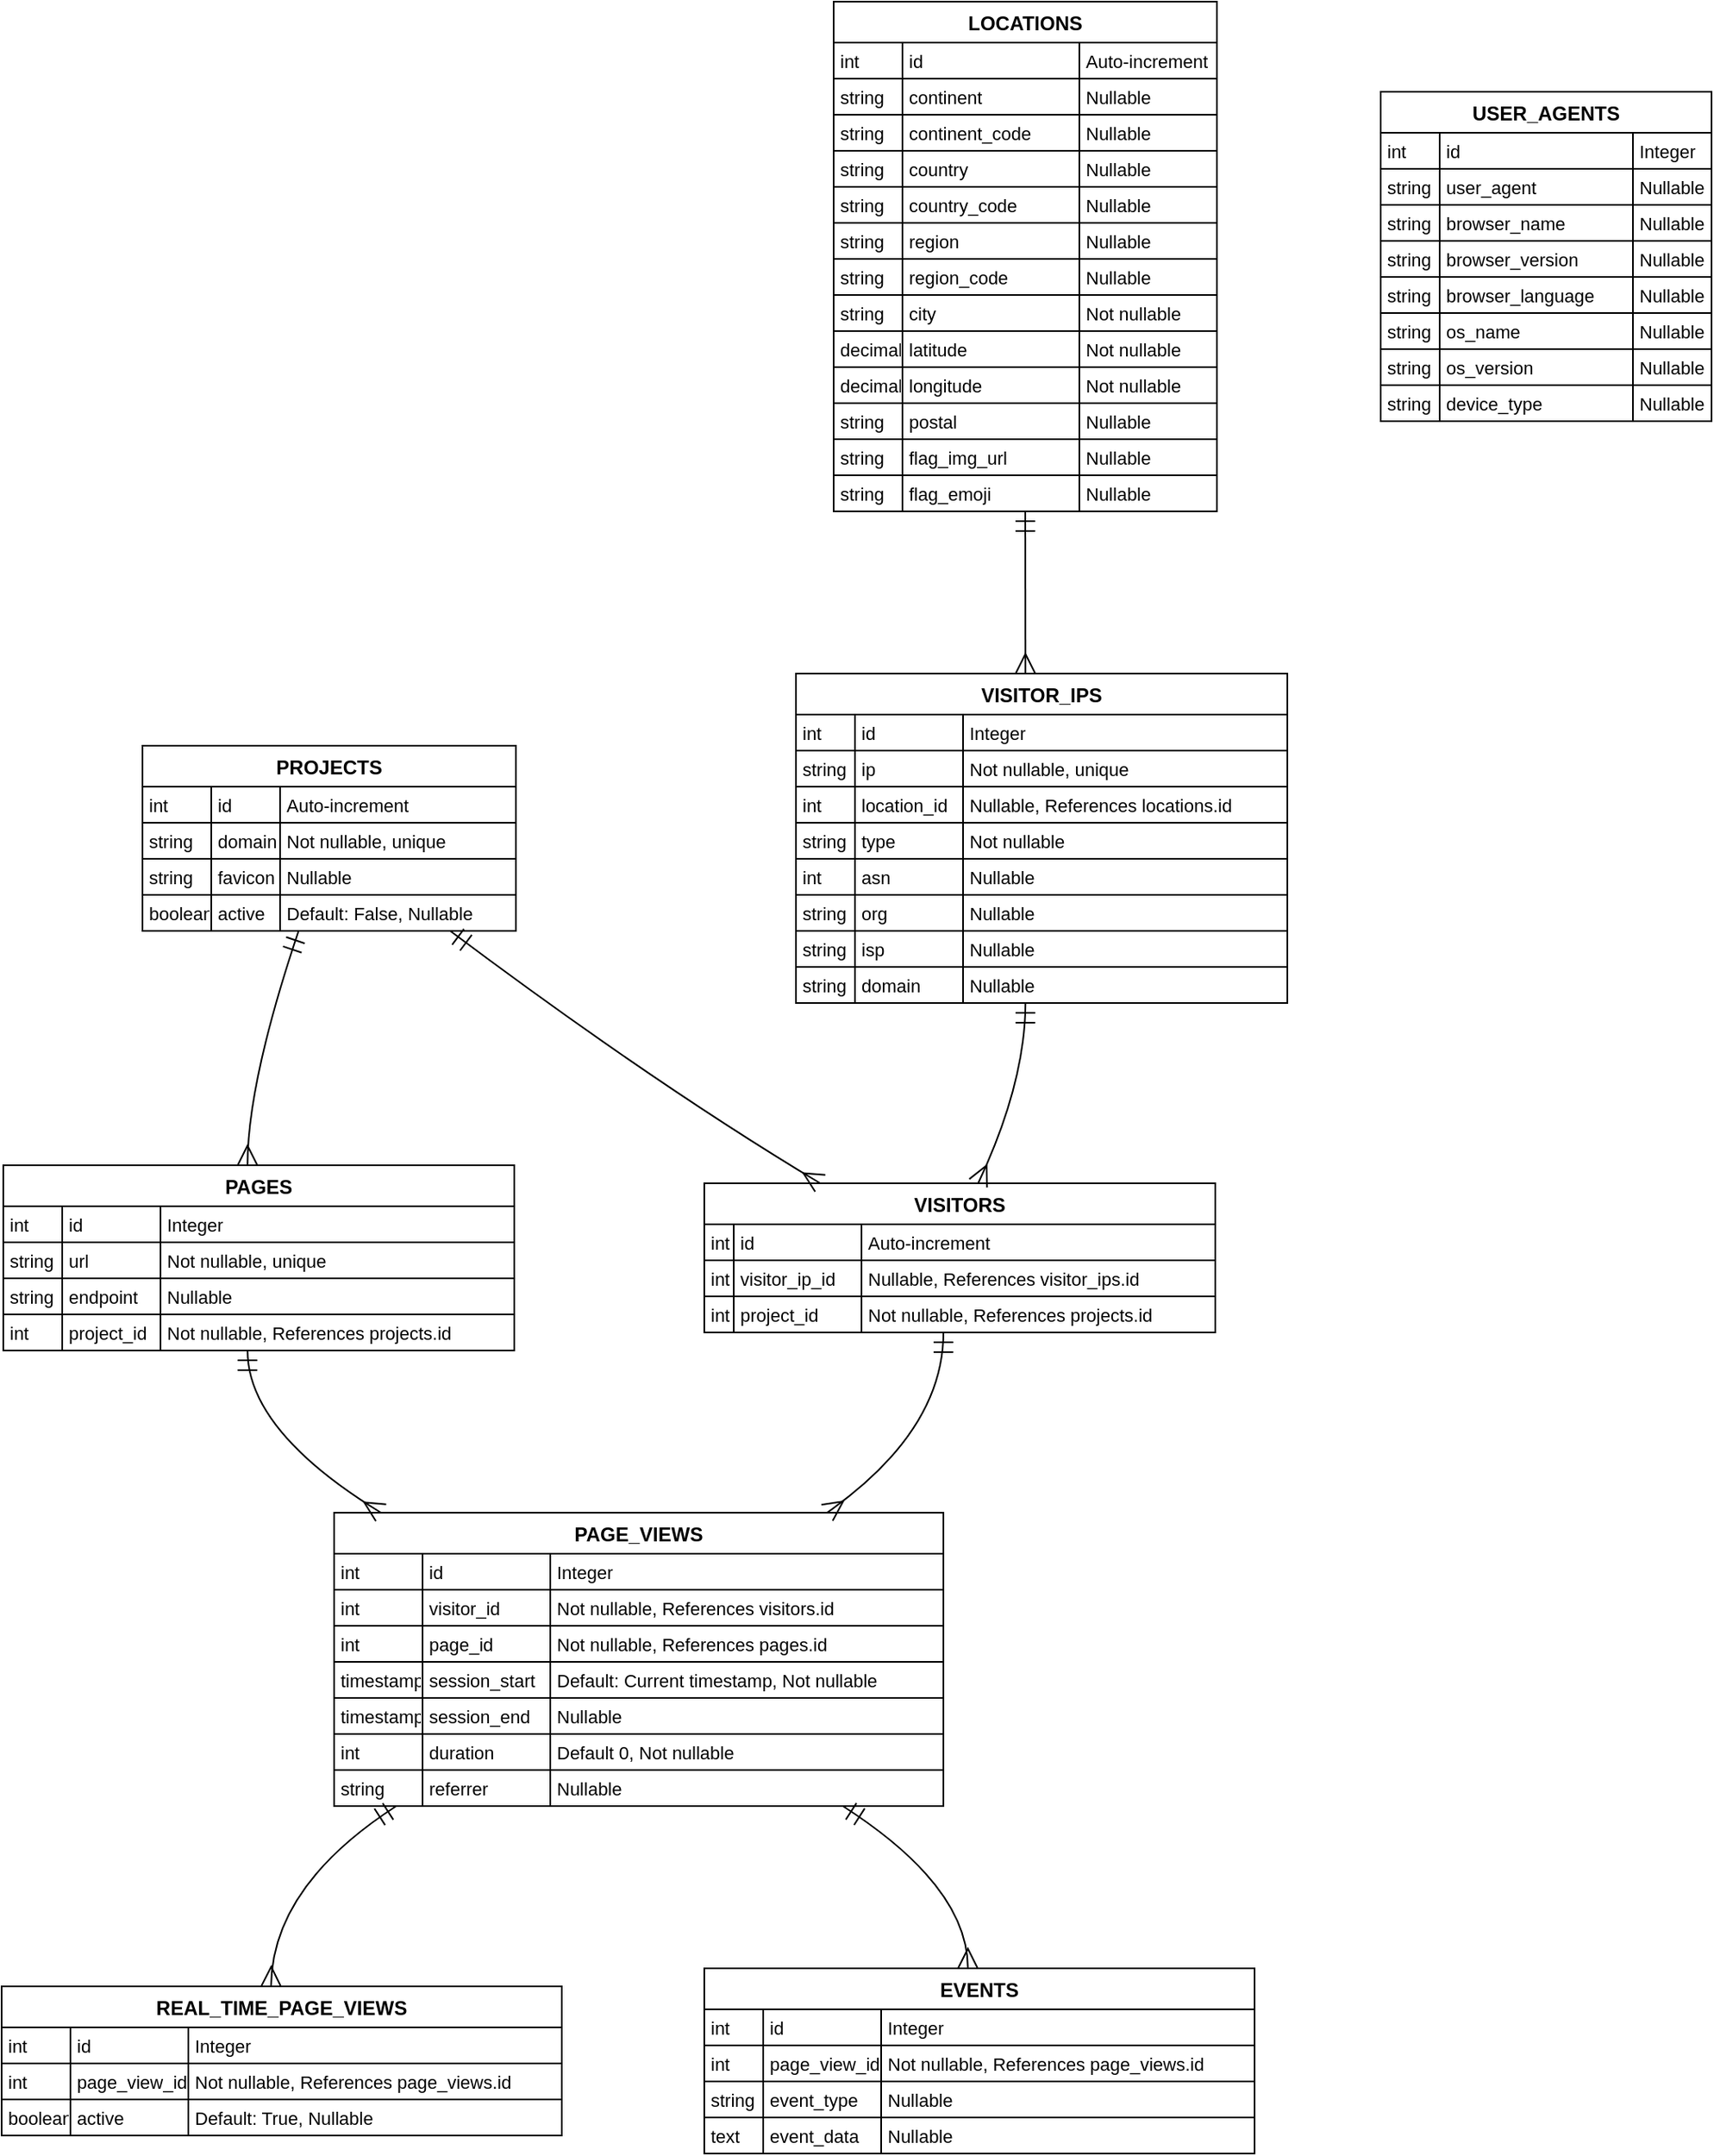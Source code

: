 <mxfile version="23.1.2" type="device">
  <diagram name="Page-1" id="U9aRc9L6Llu2WPrNV2Ci">
    <mxGraphModel dx="1434" dy="774" grid="1" gridSize="10" guides="1" tooltips="1" connect="1" arrows="1" fold="1" page="1" pageScale="1" pageWidth="827" pageHeight="1169" math="0" shadow="0">
      <root>
        <mxCell id="0" />
        <mxCell id="1" parent="0" />
        <mxCell id="P3rJjcqIn0sy1GrmYrkz-1" value="PROJECTS" style="shape=table;startSize=25;container=1;collapsible=0;childLayout=tableLayout;fixedRows=1;rowLines=1;fontStyle=1;align=center;resizeLast=1;" vertex="1" parent="1">
          <mxGeometry x="106" y="474" width="228" height="113" as="geometry" />
        </mxCell>
        <mxCell id="P3rJjcqIn0sy1GrmYrkz-2" style="shape=tableRow;horizontal=0;startSize=0;swimlaneHead=0;swimlaneBody=0;fillColor=none;collapsible=0;dropTarget=0;points=[[0,0.5],[1,0.5]];portConstraint=eastwest;top=0;left=0;right=0;bottom=0;" vertex="1" parent="P3rJjcqIn0sy1GrmYrkz-1">
          <mxGeometry y="25" width="228" height="22" as="geometry" />
        </mxCell>
        <mxCell id="P3rJjcqIn0sy1GrmYrkz-3" value="int" style="shape=partialRectangle;connectable=0;fillColor=none;top=0;left=0;bottom=0;right=0;align=left;spacingLeft=2;overflow=hidden;fontSize=11;" vertex="1" parent="P3rJjcqIn0sy1GrmYrkz-2">
          <mxGeometry width="42" height="22" as="geometry">
            <mxRectangle width="42" height="22" as="alternateBounds" />
          </mxGeometry>
        </mxCell>
        <mxCell id="P3rJjcqIn0sy1GrmYrkz-4" value="id" style="shape=partialRectangle;connectable=0;fillColor=none;top=0;left=0;bottom=0;right=0;align=left;spacingLeft=2;overflow=hidden;fontSize=11;" vertex="1" parent="P3rJjcqIn0sy1GrmYrkz-2">
          <mxGeometry x="42" width="42" height="22" as="geometry">
            <mxRectangle width="42" height="22" as="alternateBounds" />
          </mxGeometry>
        </mxCell>
        <mxCell id="P3rJjcqIn0sy1GrmYrkz-5" value="Auto-increment" style="shape=partialRectangle;connectable=0;fillColor=none;top=0;left=0;bottom=0;right=0;align=left;spacingLeft=2;overflow=hidden;fontSize=11;" vertex="1" parent="P3rJjcqIn0sy1GrmYrkz-2">
          <mxGeometry x="84" width="144" height="22" as="geometry">
            <mxRectangle width="144" height="22" as="alternateBounds" />
          </mxGeometry>
        </mxCell>
        <mxCell id="P3rJjcqIn0sy1GrmYrkz-6" style="shape=tableRow;horizontal=0;startSize=0;swimlaneHead=0;swimlaneBody=0;fillColor=none;collapsible=0;dropTarget=0;points=[[0,0.5],[1,0.5]];portConstraint=eastwest;top=0;left=0;right=0;bottom=0;" vertex="1" parent="P3rJjcqIn0sy1GrmYrkz-1">
          <mxGeometry y="47" width="228" height="22" as="geometry" />
        </mxCell>
        <mxCell id="P3rJjcqIn0sy1GrmYrkz-7" value="string" style="shape=partialRectangle;connectable=0;fillColor=none;top=0;left=0;bottom=0;right=0;align=left;spacingLeft=2;overflow=hidden;fontSize=11;" vertex="1" parent="P3rJjcqIn0sy1GrmYrkz-6">
          <mxGeometry width="42" height="22" as="geometry">
            <mxRectangle width="42" height="22" as="alternateBounds" />
          </mxGeometry>
        </mxCell>
        <mxCell id="P3rJjcqIn0sy1GrmYrkz-8" value="domain" style="shape=partialRectangle;connectable=0;fillColor=none;top=0;left=0;bottom=0;right=0;align=left;spacingLeft=2;overflow=hidden;fontSize=11;" vertex="1" parent="P3rJjcqIn0sy1GrmYrkz-6">
          <mxGeometry x="42" width="42" height="22" as="geometry">
            <mxRectangle width="42" height="22" as="alternateBounds" />
          </mxGeometry>
        </mxCell>
        <mxCell id="P3rJjcqIn0sy1GrmYrkz-9" value="Not nullable, unique" style="shape=partialRectangle;connectable=0;fillColor=none;top=0;left=0;bottom=0;right=0;align=left;spacingLeft=2;overflow=hidden;fontSize=11;" vertex="1" parent="P3rJjcqIn0sy1GrmYrkz-6">
          <mxGeometry x="84" width="144" height="22" as="geometry">
            <mxRectangle width="144" height="22" as="alternateBounds" />
          </mxGeometry>
        </mxCell>
        <mxCell id="P3rJjcqIn0sy1GrmYrkz-10" style="shape=tableRow;horizontal=0;startSize=0;swimlaneHead=0;swimlaneBody=0;fillColor=none;collapsible=0;dropTarget=0;points=[[0,0.5],[1,0.5]];portConstraint=eastwest;top=0;left=0;right=0;bottom=0;" vertex="1" parent="P3rJjcqIn0sy1GrmYrkz-1">
          <mxGeometry y="69" width="228" height="22" as="geometry" />
        </mxCell>
        <mxCell id="P3rJjcqIn0sy1GrmYrkz-11" value="string" style="shape=partialRectangle;connectable=0;fillColor=none;top=0;left=0;bottom=0;right=0;align=left;spacingLeft=2;overflow=hidden;fontSize=11;" vertex="1" parent="P3rJjcqIn0sy1GrmYrkz-10">
          <mxGeometry width="42" height="22" as="geometry">
            <mxRectangle width="42" height="22" as="alternateBounds" />
          </mxGeometry>
        </mxCell>
        <mxCell id="P3rJjcqIn0sy1GrmYrkz-12" value="favicon" style="shape=partialRectangle;connectable=0;fillColor=none;top=0;left=0;bottom=0;right=0;align=left;spacingLeft=2;overflow=hidden;fontSize=11;" vertex="1" parent="P3rJjcqIn0sy1GrmYrkz-10">
          <mxGeometry x="42" width="42" height="22" as="geometry">
            <mxRectangle width="42" height="22" as="alternateBounds" />
          </mxGeometry>
        </mxCell>
        <mxCell id="P3rJjcqIn0sy1GrmYrkz-13" value="Nullable" style="shape=partialRectangle;connectable=0;fillColor=none;top=0;left=0;bottom=0;right=0;align=left;spacingLeft=2;overflow=hidden;fontSize=11;" vertex="1" parent="P3rJjcqIn0sy1GrmYrkz-10">
          <mxGeometry x="84" width="144" height="22" as="geometry">
            <mxRectangle width="144" height="22" as="alternateBounds" />
          </mxGeometry>
        </mxCell>
        <mxCell id="P3rJjcqIn0sy1GrmYrkz-14" style="shape=tableRow;horizontal=0;startSize=0;swimlaneHead=0;swimlaneBody=0;fillColor=none;collapsible=0;dropTarget=0;points=[[0,0.5],[1,0.5]];portConstraint=eastwest;top=0;left=0;right=0;bottom=0;" vertex="1" parent="P3rJjcqIn0sy1GrmYrkz-1">
          <mxGeometry y="91" width="228" height="22" as="geometry" />
        </mxCell>
        <mxCell id="P3rJjcqIn0sy1GrmYrkz-15" value="boolean" style="shape=partialRectangle;connectable=0;fillColor=none;top=0;left=0;bottom=0;right=0;align=left;spacingLeft=2;overflow=hidden;fontSize=11;" vertex="1" parent="P3rJjcqIn0sy1GrmYrkz-14">
          <mxGeometry width="42" height="22" as="geometry">
            <mxRectangle width="42" height="22" as="alternateBounds" />
          </mxGeometry>
        </mxCell>
        <mxCell id="P3rJjcqIn0sy1GrmYrkz-16" value="active" style="shape=partialRectangle;connectable=0;fillColor=none;top=0;left=0;bottom=0;right=0;align=left;spacingLeft=2;overflow=hidden;fontSize=11;" vertex="1" parent="P3rJjcqIn0sy1GrmYrkz-14">
          <mxGeometry x="42" width="42" height="22" as="geometry">
            <mxRectangle width="42" height="22" as="alternateBounds" />
          </mxGeometry>
        </mxCell>
        <mxCell id="P3rJjcqIn0sy1GrmYrkz-17" value="Default: False, Nullable" style="shape=partialRectangle;connectable=0;fillColor=none;top=0;left=0;bottom=0;right=0;align=left;spacingLeft=2;overflow=hidden;fontSize=11;" vertex="1" parent="P3rJjcqIn0sy1GrmYrkz-14">
          <mxGeometry x="84" width="144" height="22" as="geometry">
            <mxRectangle width="144" height="22" as="alternateBounds" />
          </mxGeometry>
        </mxCell>
        <mxCell id="P3rJjcqIn0sy1GrmYrkz-18" value="LOCATIONS" style="shape=table;startSize=25;container=1;collapsible=0;childLayout=tableLayout;fixedRows=1;rowLines=1;fontStyle=1;align=center;resizeLast=1;" vertex="1" parent="1">
          <mxGeometry x="528" y="20" width="234" height="311" as="geometry" />
        </mxCell>
        <mxCell id="P3rJjcqIn0sy1GrmYrkz-19" style="shape=tableRow;horizontal=0;startSize=0;swimlaneHead=0;swimlaneBody=0;fillColor=none;collapsible=0;dropTarget=0;points=[[0,0.5],[1,0.5]];portConstraint=eastwest;top=0;left=0;right=0;bottom=0;" vertex="1" parent="P3rJjcqIn0sy1GrmYrkz-18">
          <mxGeometry y="25" width="234" height="22" as="geometry" />
        </mxCell>
        <mxCell id="P3rJjcqIn0sy1GrmYrkz-20" value="int" style="shape=partialRectangle;connectable=0;fillColor=none;top=0;left=0;bottom=0;right=0;align=left;spacingLeft=2;overflow=hidden;fontSize=11;" vertex="1" parent="P3rJjcqIn0sy1GrmYrkz-19">
          <mxGeometry width="42" height="22" as="geometry">
            <mxRectangle width="42" height="22" as="alternateBounds" />
          </mxGeometry>
        </mxCell>
        <mxCell id="P3rJjcqIn0sy1GrmYrkz-21" value="id" style="shape=partialRectangle;connectable=0;fillColor=none;top=0;left=0;bottom=0;right=0;align=left;spacingLeft=2;overflow=hidden;fontSize=11;" vertex="1" parent="P3rJjcqIn0sy1GrmYrkz-19">
          <mxGeometry x="42" width="108" height="22" as="geometry">
            <mxRectangle width="108" height="22" as="alternateBounds" />
          </mxGeometry>
        </mxCell>
        <mxCell id="P3rJjcqIn0sy1GrmYrkz-22" value="Auto-increment" style="shape=partialRectangle;connectable=0;fillColor=none;top=0;left=0;bottom=0;right=0;align=left;spacingLeft=2;overflow=hidden;fontSize=11;" vertex="1" parent="P3rJjcqIn0sy1GrmYrkz-19">
          <mxGeometry x="150" width="84" height="22" as="geometry">
            <mxRectangle width="84" height="22" as="alternateBounds" />
          </mxGeometry>
        </mxCell>
        <mxCell id="P3rJjcqIn0sy1GrmYrkz-23" style="shape=tableRow;horizontal=0;startSize=0;swimlaneHead=0;swimlaneBody=0;fillColor=none;collapsible=0;dropTarget=0;points=[[0,0.5],[1,0.5]];portConstraint=eastwest;top=0;left=0;right=0;bottom=0;" vertex="1" parent="P3rJjcqIn0sy1GrmYrkz-18">
          <mxGeometry y="47" width="234" height="22" as="geometry" />
        </mxCell>
        <mxCell id="P3rJjcqIn0sy1GrmYrkz-24" value="string" style="shape=partialRectangle;connectable=0;fillColor=none;top=0;left=0;bottom=0;right=0;align=left;spacingLeft=2;overflow=hidden;fontSize=11;" vertex="1" parent="P3rJjcqIn0sy1GrmYrkz-23">
          <mxGeometry width="42" height="22" as="geometry">
            <mxRectangle width="42" height="22" as="alternateBounds" />
          </mxGeometry>
        </mxCell>
        <mxCell id="P3rJjcqIn0sy1GrmYrkz-25" value="continent" style="shape=partialRectangle;connectable=0;fillColor=none;top=0;left=0;bottom=0;right=0;align=left;spacingLeft=2;overflow=hidden;fontSize=11;" vertex="1" parent="P3rJjcqIn0sy1GrmYrkz-23">
          <mxGeometry x="42" width="108" height="22" as="geometry">
            <mxRectangle width="108" height="22" as="alternateBounds" />
          </mxGeometry>
        </mxCell>
        <mxCell id="P3rJjcqIn0sy1GrmYrkz-26" value="Nullable" style="shape=partialRectangle;connectable=0;fillColor=none;top=0;left=0;bottom=0;right=0;align=left;spacingLeft=2;overflow=hidden;fontSize=11;" vertex="1" parent="P3rJjcqIn0sy1GrmYrkz-23">
          <mxGeometry x="150" width="84" height="22" as="geometry">
            <mxRectangle width="84" height="22" as="alternateBounds" />
          </mxGeometry>
        </mxCell>
        <mxCell id="P3rJjcqIn0sy1GrmYrkz-27" style="shape=tableRow;horizontal=0;startSize=0;swimlaneHead=0;swimlaneBody=0;fillColor=none;collapsible=0;dropTarget=0;points=[[0,0.5],[1,0.5]];portConstraint=eastwest;top=0;left=0;right=0;bottom=0;" vertex="1" parent="P3rJjcqIn0sy1GrmYrkz-18">
          <mxGeometry y="69" width="234" height="22" as="geometry" />
        </mxCell>
        <mxCell id="P3rJjcqIn0sy1GrmYrkz-28" value="string" style="shape=partialRectangle;connectable=0;fillColor=none;top=0;left=0;bottom=0;right=0;align=left;spacingLeft=2;overflow=hidden;fontSize=11;" vertex="1" parent="P3rJjcqIn0sy1GrmYrkz-27">
          <mxGeometry width="42" height="22" as="geometry">
            <mxRectangle width="42" height="22" as="alternateBounds" />
          </mxGeometry>
        </mxCell>
        <mxCell id="P3rJjcqIn0sy1GrmYrkz-29" value="continent_code" style="shape=partialRectangle;connectable=0;fillColor=none;top=0;left=0;bottom=0;right=0;align=left;spacingLeft=2;overflow=hidden;fontSize=11;" vertex="1" parent="P3rJjcqIn0sy1GrmYrkz-27">
          <mxGeometry x="42" width="108" height="22" as="geometry">
            <mxRectangle width="108" height="22" as="alternateBounds" />
          </mxGeometry>
        </mxCell>
        <mxCell id="P3rJjcqIn0sy1GrmYrkz-30" value="Nullable" style="shape=partialRectangle;connectable=0;fillColor=none;top=0;left=0;bottom=0;right=0;align=left;spacingLeft=2;overflow=hidden;fontSize=11;" vertex="1" parent="P3rJjcqIn0sy1GrmYrkz-27">
          <mxGeometry x="150" width="84" height="22" as="geometry">
            <mxRectangle width="84" height="22" as="alternateBounds" />
          </mxGeometry>
        </mxCell>
        <mxCell id="P3rJjcqIn0sy1GrmYrkz-31" style="shape=tableRow;horizontal=0;startSize=0;swimlaneHead=0;swimlaneBody=0;fillColor=none;collapsible=0;dropTarget=0;points=[[0,0.5],[1,0.5]];portConstraint=eastwest;top=0;left=0;right=0;bottom=0;" vertex="1" parent="P3rJjcqIn0sy1GrmYrkz-18">
          <mxGeometry y="91" width="234" height="22" as="geometry" />
        </mxCell>
        <mxCell id="P3rJjcqIn0sy1GrmYrkz-32" value="string" style="shape=partialRectangle;connectable=0;fillColor=none;top=0;left=0;bottom=0;right=0;align=left;spacingLeft=2;overflow=hidden;fontSize=11;" vertex="1" parent="P3rJjcqIn0sy1GrmYrkz-31">
          <mxGeometry width="42" height="22" as="geometry">
            <mxRectangle width="42" height="22" as="alternateBounds" />
          </mxGeometry>
        </mxCell>
        <mxCell id="P3rJjcqIn0sy1GrmYrkz-33" value="country" style="shape=partialRectangle;connectable=0;fillColor=none;top=0;left=0;bottom=0;right=0;align=left;spacingLeft=2;overflow=hidden;fontSize=11;" vertex="1" parent="P3rJjcqIn0sy1GrmYrkz-31">
          <mxGeometry x="42" width="108" height="22" as="geometry">
            <mxRectangle width="108" height="22" as="alternateBounds" />
          </mxGeometry>
        </mxCell>
        <mxCell id="P3rJjcqIn0sy1GrmYrkz-34" value="Nullable" style="shape=partialRectangle;connectable=0;fillColor=none;top=0;left=0;bottom=0;right=0;align=left;spacingLeft=2;overflow=hidden;fontSize=11;" vertex="1" parent="P3rJjcqIn0sy1GrmYrkz-31">
          <mxGeometry x="150" width="84" height="22" as="geometry">
            <mxRectangle width="84" height="22" as="alternateBounds" />
          </mxGeometry>
        </mxCell>
        <mxCell id="P3rJjcqIn0sy1GrmYrkz-35" style="shape=tableRow;horizontal=0;startSize=0;swimlaneHead=0;swimlaneBody=0;fillColor=none;collapsible=0;dropTarget=0;points=[[0,0.5],[1,0.5]];portConstraint=eastwest;top=0;left=0;right=0;bottom=0;" vertex="1" parent="P3rJjcqIn0sy1GrmYrkz-18">
          <mxGeometry y="113" width="234" height="22" as="geometry" />
        </mxCell>
        <mxCell id="P3rJjcqIn0sy1GrmYrkz-36" value="string" style="shape=partialRectangle;connectable=0;fillColor=none;top=0;left=0;bottom=0;right=0;align=left;spacingLeft=2;overflow=hidden;fontSize=11;" vertex="1" parent="P3rJjcqIn0sy1GrmYrkz-35">
          <mxGeometry width="42" height="22" as="geometry">
            <mxRectangle width="42" height="22" as="alternateBounds" />
          </mxGeometry>
        </mxCell>
        <mxCell id="P3rJjcqIn0sy1GrmYrkz-37" value="country_code" style="shape=partialRectangle;connectable=0;fillColor=none;top=0;left=0;bottom=0;right=0;align=left;spacingLeft=2;overflow=hidden;fontSize=11;" vertex="1" parent="P3rJjcqIn0sy1GrmYrkz-35">
          <mxGeometry x="42" width="108" height="22" as="geometry">
            <mxRectangle width="108" height="22" as="alternateBounds" />
          </mxGeometry>
        </mxCell>
        <mxCell id="P3rJjcqIn0sy1GrmYrkz-38" value="Nullable" style="shape=partialRectangle;connectable=0;fillColor=none;top=0;left=0;bottom=0;right=0;align=left;spacingLeft=2;overflow=hidden;fontSize=11;" vertex="1" parent="P3rJjcqIn0sy1GrmYrkz-35">
          <mxGeometry x="150" width="84" height="22" as="geometry">
            <mxRectangle width="84" height="22" as="alternateBounds" />
          </mxGeometry>
        </mxCell>
        <mxCell id="P3rJjcqIn0sy1GrmYrkz-39" style="shape=tableRow;horizontal=0;startSize=0;swimlaneHead=0;swimlaneBody=0;fillColor=none;collapsible=0;dropTarget=0;points=[[0,0.5],[1,0.5]];portConstraint=eastwest;top=0;left=0;right=0;bottom=0;" vertex="1" parent="P3rJjcqIn0sy1GrmYrkz-18">
          <mxGeometry y="135" width="234" height="22" as="geometry" />
        </mxCell>
        <mxCell id="P3rJjcqIn0sy1GrmYrkz-40" value="string" style="shape=partialRectangle;connectable=0;fillColor=none;top=0;left=0;bottom=0;right=0;align=left;spacingLeft=2;overflow=hidden;fontSize=11;" vertex="1" parent="P3rJjcqIn0sy1GrmYrkz-39">
          <mxGeometry width="42" height="22" as="geometry">
            <mxRectangle width="42" height="22" as="alternateBounds" />
          </mxGeometry>
        </mxCell>
        <mxCell id="P3rJjcqIn0sy1GrmYrkz-41" value="region" style="shape=partialRectangle;connectable=0;fillColor=none;top=0;left=0;bottom=0;right=0;align=left;spacingLeft=2;overflow=hidden;fontSize=11;" vertex="1" parent="P3rJjcqIn0sy1GrmYrkz-39">
          <mxGeometry x="42" width="108" height="22" as="geometry">
            <mxRectangle width="108" height="22" as="alternateBounds" />
          </mxGeometry>
        </mxCell>
        <mxCell id="P3rJjcqIn0sy1GrmYrkz-42" value="Nullable" style="shape=partialRectangle;connectable=0;fillColor=none;top=0;left=0;bottom=0;right=0;align=left;spacingLeft=2;overflow=hidden;fontSize=11;" vertex="1" parent="P3rJjcqIn0sy1GrmYrkz-39">
          <mxGeometry x="150" width="84" height="22" as="geometry">
            <mxRectangle width="84" height="22" as="alternateBounds" />
          </mxGeometry>
        </mxCell>
        <mxCell id="P3rJjcqIn0sy1GrmYrkz-43" style="shape=tableRow;horizontal=0;startSize=0;swimlaneHead=0;swimlaneBody=0;fillColor=none;collapsible=0;dropTarget=0;points=[[0,0.5],[1,0.5]];portConstraint=eastwest;top=0;left=0;right=0;bottom=0;" vertex="1" parent="P3rJjcqIn0sy1GrmYrkz-18">
          <mxGeometry y="157" width="234" height="22" as="geometry" />
        </mxCell>
        <mxCell id="P3rJjcqIn0sy1GrmYrkz-44" value="string" style="shape=partialRectangle;connectable=0;fillColor=none;top=0;left=0;bottom=0;right=0;align=left;spacingLeft=2;overflow=hidden;fontSize=11;" vertex="1" parent="P3rJjcqIn0sy1GrmYrkz-43">
          <mxGeometry width="42" height="22" as="geometry">
            <mxRectangle width="42" height="22" as="alternateBounds" />
          </mxGeometry>
        </mxCell>
        <mxCell id="P3rJjcqIn0sy1GrmYrkz-45" value="region_code" style="shape=partialRectangle;connectable=0;fillColor=none;top=0;left=0;bottom=0;right=0;align=left;spacingLeft=2;overflow=hidden;fontSize=11;" vertex="1" parent="P3rJjcqIn0sy1GrmYrkz-43">
          <mxGeometry x="42" width="108" height="22" as="geometry">
            <mxRectangle width="108" height="22" as="alternateBounds" />
          </mxGeometry>
        </mxCell>
        <mxCell id="P3rJjcqIn0sy1GrmYrkz-46" value="Nullable" style="shape=partialRectangle;connectable=0;fillColor=none;top=0;left=0;bottom=0;right=0;align=left;spacingLeft=2;overflow=hidden;fontSize=11;" vertex="1" parent="P3rJjcqIn0sy1GrmYrkz-43">
          <mxGeometry x="150" width="84" height="22" as="geometry">
            <mxRectangle width="84" height="22" as="alternateBounds" />
          </mxGeometry>
        </mxCell>
        <mxCell id="P3rJjcqIn0sy1GrmYrkz-47" style="shape=tableRow;horizontal=0;startSize=0;swimlaneHead=0;swimlaneBody=0;fillColor=none;collapsible=0;dropTarget=0;points=[[0,0.5],[1,0.5]];portConstraint=eastwest;top=0;left=0;right=0;bottom=0;" vertex="1" parent="P3rJjcqIn0sy1GrmYrkz-18">
          <mxGeometry y="179" width="234" height="22" as="geometry" />
        </mxCell>
        <mxCell id="P3rJjcqIn0sy1GrmYrkz-48" value="string" style="shape=partialRectangle;connectable=0;fillColor=none;top=0;left=0;bottom=0;right=0;align=left;spacingLeft=2;overflow=hidden;fontSize=11;" vertex="1" parent="P3rJjcqIn0sy1GrmYrkz-47">
          <mxGeometry width="42" height="22" as="geometry">
            <mxRectangle width="42" height="22" as="alternateBounds" />
          </mxGeometry>
        </mxCell>
        <mxCell id="P3rJjcqIn0sy1GrmYrkz-49" value="city" style="shape=partialRectangle;connectable=0;fillColor=none;top=0;left=0;bottom=0;right=0;align=left;spacingLeft=2;overflow=hidden;fontSize=11;" vertex="1" parent="P3rJjcqIn0sy1GrmYrkz-47">
          <mxGeometry x="42" width="108" height="22" as="geometry">
            <mxRectangle width="108" height="22" as="alternateBounds" />
          </mxGeometry>
        </mxCell>
        <mxCell id="P3rJjcqIn0sy1GrmYrkz-50" value="Not nullable" style="shape=partialRectangle;connectable=0;fillColor=none;top=0;left=0;bottom=0;right=0;align=left;spacingLeft=2;overflow=hidden;fontSize=11;" vertex="1" parent="P3rJjcqIn0sy1GrmYrkz-47">
          <mxGeometry x="150" width="84" height="22" as="geometry">
            <mxRectangle width="84" height="22" as="alternateBounds" />
          </mxGeometry>
        </mxCell>
        <mxCell id="P3rJjcqIn0sy1GrmYrkz-51" style="shape=tableRow;horizontal=0;startSize=0;swimlaneHead=0;swimlaneBody=0;fillColor=none;collapsible=0;dropTarget=0;points=[[0,0.5],[1,0.5]];portConstraint=eastwest;top=0;left=0;right=0;bottom=0;" vertex="1" parent="P3rJjcqIn0sy1GrmYrkz-18">
          <mxGeometry y="201" width="234" height="22" as="geometry" />
        </mxCell>
        <mxCell id="P3rJjcqIn0sy1GrmYrkz-52" value="decimal" style="shape=partialRectangle;connectable=0;fillColor=none;top=0;left=0;bottom=0;right=0;align=left;spacingLeft=2;overflow=hidden;fontSize=11;" vertex="1" parent="P3rJjcqIn0sy1GrmYrkz-51">
          <mxGeometry width="42" height="22" as="geometry">
            <mxRectangle width="42" height="22" as="alternateBounds" />
          </mxGeometry>
        </mxCell>
        <mxCell id="P3rJjcqIn0sy1GrmYrkz-53" value="latitude" style="shape=partialRectangle;connectable=0;fillColor=none;top=0;left=0;bottom=0;right=0;align=left;spacingLeft=2;overflow=hidden;fontSize=11;" vertex="1" parent="P3rJjcqIn0sy1GrmYrkz-51">
          <mxGeometry x="42" width="108" height="22" as="geometry">
            <mxRectangle width="108" height="22" as="alternateBounds" />
          </mxGeometry>
        </mxCell>
        <mxCell id="P3rJjcqIn0sy1GrmYrkz-54" value="Not nullable" style="shape=partialRectangle;connectable=0;fillColor=none;top=0;left=0;bottom=0;right=0;align=left;spacingLeft=2;overflow=hidden;fontSize=11;" vertex="1" parent="P3rJjcqIn0sy1GrmYrkz-51">
          <mxGeometry x="150" width="84" height="22" as="geometry">
            <mxRectangle width="84" height="22" as="alternateBounds" />
          </mxGeometry>
        </mxCell>
        <mxCell id="P3rJjcqIn0sy1GrmYrkz-55" style="shape=tableRow;horizontal=0;startSize=0;swimlaneHead=0;swimlaneBody=0;fillColor=none;collapsible=0;dropTarget=0;points=[[0,0.5],[1,0.5]];portConstraint=eastwest;top=0;left=0;right=0;bottom=0;" vertex="1" parent="P3rJjcqIn0sy1GrmYrkz-18">
          <mxGeometry y="223" width="234" height="22" as="geometry" />
        </mxCell>
        <mxCell id="P3rJjcqIn0sy1GrmYrkz-56" value="decimal" style="shape=partialRectangle;connectable=0;fillColor=none;top=0;left=0;bottom=0;right=0;align=left;spacingLeft=2;overflow=hidden;fontSize=11;" vertex="1" parent="P3rJjcqIn0sy1GrmYrkz-55">
          <mxGeometry width="42" height="22" as="geometry">
            <mxRectangle width="42" height="22" as="alternateBounds" />
          </mxGeometry>
        </mxCell>
        <mxCell id="P3rJjcqIn0sy1GrmYrkz-57" value="longitude" style="shape=partialRectangle;connectable=0;fillColor=none;top=0;left=0;bottom=0;right=0;align=left;spacingLeft=2;overflow=hidden;fontSize=11;" vertex="1" parent="P3rJjcqIn0sy1GrmYrkz-55">
          <mxGeometry x="42" width="108" height="22" as="geometry">
            <mxRectangle width="108" height="22" as="alternateBounds" />
          </mxGeometry>
        </mxCell>
        <mxCell id="P3rJjcqIn0sy1GrmYrkz-58" value="Not nullable" style="shape=partialRectangle;connectable=0;fillColor=none;top=0;left=0;bottom=0;right=0;align=left;spacingLeft=2;overflow=hidden;fontSize=11;" vertex="1" parent="P3rJjcqIn0sy1GrmYrkz-55">
          <mxGeometry x="150" width="84" height="22" as="geometry">
            <mxRectangle width="84" height="22" as="alternateBounds" />
          </mxGeometry>
        </mxCell>
        <mxCell id="P3rJjcqIn0sy1GrmYrkz-59" style="shape=tableRow;horizontal=0;startSize=0;swimlaneHead=0;swimlaneBody=0;fillColor=none;collapsible=0;dropTarget=0;points=[[0,0.5],[1,0.5]];portConstraint=eastwest;top=0;left=0;right=0;bottom=0;" vertex="1" parent="P3rJjcqIn0sy1GrmYrkz-18">
          <mxGeometry y="245" width="234" height="22" as="geometry" />
        </mxCell>
        <mxCell id="P3rJjcqIn0sy1GrmYrkz-60" value="string" style="shape=partialRectangle;connectable=0;fillColor=none;top=0;left=0;bottom=0;right=0;align=left;spacingLeft=2;overflow=hidden;fontSize=11;" vertex="1" parent="P3rJjcqIn0sy1GrmYrkz-59">
          <mxGeometry width="42" height="22" as="geometry">
            <mxRectangle width="42" height="22" as="alternateBounds" />
          </mxGeometry>
        </mxCell>
        <mxCell id="P3rJjcqIn0sy1GrmYrkz-61" value="postal" style="shape=partialRectangle;connectable=0;fillColor=none;top=0;left=0;bottom=0;right=0;align=left;spacingLeft=2;overflow=hidden;fontSize=11;" vertex="1" parent="P3rJjcqIn0sy1GrmYrkz-59">
          <mxGeometry x="42" width="108" height="22" as="geometry">
            <mxRectangle width="108" height="22" as="alternateBounds" />
          </mxGeometry>
        </mxCell>
        <mxCell id="P3rJjcqIn0sy1GrmYrkz-62" value="Nullable" style="shape=partialRectangle;connectable=0;fillColor=none;top=0;left=0;bottom=0;right=0;align=left;spacingLeft=2;overflow=hidden;fontSize=11;" vertex="1" parent="P3rJjcqIn0sy1GrmYrkz-59">
          <mxGeometry x="150" width="84" height="22" as="geometry">
            <mxRectangle width="84" height="22" as="alternateBounds" />
          </mxGeometry>
        </mxCell>
        <mxCell id="P3rJjcqIn0sy1GrmYrkz-63" style="shape=tableRow;horizontal=0;startSize=0;swimlaneHead=0;swimlaneBody=0;fillColor=none;collapsible=0;dropTarget=0;points=[[0,0.5],[1,0.5]];portConstraint=eastwest;top=0;left=0;right=0;bottom=0;" vertex="1" parent="P3rJjcqIn0sy1GrmYrkz-18">
          <mxGeometry y="267" width="234" height="22" as="geometry" />
        </mxCell>
        <mxCell id="P3rJjcqIn0sy1GrmYrkz-64" value="string" style="shape=partialRectangle;connectable=0;fillColor=none;top=0;left=0;bottom=0;right=0;align=left;spacingLeft=2;overflow=hidden;fontSize=11;" vertex="1" parent="P3rJjcqIn0sy1GrmYrkz-63">
          <mxGeometry width="42" height="22" as="geometry">
            <mxRectangle width="42" height="22" as="alternateBounds" />
          </mxGeometry>
        </mxCell>
        <mxCell id="P3rJjcqIn0sy1GrmYrkz-65" value="flag_img_url" style="shape=partialRectangle;connectable=0;fillColor=none;top=0;left=0;bottom=0;right=0;align=left;spacingLeft=2;overflow=hidden;fontSize=11;" vertex="1" parent="P3rJjcqIn0sy1GrmYrkz-63">
          <mxGeometry x="42" width="108" height="22" as="geometry">
            <mxRectangle width="108" height="22" as="alternateBounds" />
          </mxGeometry>
        </mxCell>
        <mxCell id="P3rJjcqIn0sy1GrmYrkz-66" value="Nullable" style="shape=partialRectangle;connectable=0;fillColor=none;top=0;left=0;bottom=0;right=0;align=left;spacingLeft=2;overflow=hidden;fontSize=11;" vertex="1" parent="P3rJjcqIn0sy1GrmYrkz-63">
          <mxGeometry x="150" width="84" height="22" as="geometry">
            <mxRectangle width="84" height="22" as="alternateBounds" />
          </mxGeometry>
        </mxCell>
        <mxCell id="P3rJjcqIn0sy1GrmYrkz-67" style="shape=tableRow;horizontal=0;startSize=0;swimlaneHead=0;swimlaneBody=0;fillColor=none;collapsible=0;dropTarget=0;points=[[0,0.5],[1,0.5]];portConstraint=eastwest;top=0;left=0;right=0;bottom=0;" vertex="1" parent="P3rJjcqIn0sy1GrmYrkz-18">
          <mxGeometry y="289" width="234" height="22" as="geometry" />
        </mxCell>
        <mxCell id="P3rJjcqIn0sy1GrmYrkz-68" value="string" style="shape=partialRectangle;connectable=0;fillColor=none;top=0;left=0;bottom=0;right=0;align=left;spacingLeft=2;overflow=hidden;fontSize=11;" vertex="1" parent="P3rJjcqIn0sy1GrmYrkz-67">
          <mxGeometry width="42" height="22" as="geometry">
            <mxRectangle width="42" height="22" as="alternateBounds" />
          </mxGeometry>
        </mxCell>
        <mxCell id="P3rJjcqIn0sy1GrmYrkz-69" value="flag_emoji" style="shape=partialRectangle;connectable=0;fillColor=none;top=0;left=0;bottom=0;right=0;align=left;spacingLeft=2;overflow=hidden;fontSize=11;" vertex="1" parent="P3rJjcqIn0sy1GrmYrkz-67">
          <mxGeometry x="42" width="108" height="22" as="geometry">
            <mxRectangle width="108" height="22" as="alternateBounds" />
          </mxGeometry>
        </mxCell>
        <mxCell id="P3rJjcqIn0sy1GrmYrkz-70" value="Nullable" style="shape=partialRectangle;connectable=0;fillColor=none;top=0;left=0;bottom=0;right=0;align=left;spacingLeft=2;overflow=hidden;fontSize=11;" vertex="1" parent="P3rJjcqIn0sy1GrmYrkz-67">
          <mxGeometry x="150" width="84" height="22" as="geometry">
            <mxRectangle width="84" height="22" as="alternateBounds" />
          </mxGeometry>
        </mxCell>
        <mxCell id="P3rJjcqIn0sy1GrmYrkz-71" value="VISITOR_IPS" style="shape=table;startSize=25;container=1;collapsible=0;childLayout=tableLayout;fixedRows=1;rowLines=1;fontStyle=1;align=center;resizeLast=1;" vertex="1" parent="1">
          <mxGeometry x="505" y="430" width="300" height="201" as="geometry" />
        </mxCell>
        <mxCell id="P3rJjcqIn0sy1GrmYrkz-72" style="shape=tableRow;horizontal=0;startSize=0;swimlaneHead=0;swimlaneBody=0;fillColor=none;collapsible=0;dropTarget=0;points=[[0,0.5],[1,0.5]];portConstraint=eastwest;top=0;left=0;right=0;bottom=0;" vertex="1" parent="P3rJjcqIn0sy1GrmYrkz-71">
          <mxGeometry y="25" width="300" height="22" as="geometry" />
        </mxCell>
        <mxCell id="P3rJjcqIn0sy1GrmYrkz-73" value="int" style="shape=partialRectangle;connectable=0;fillColor=none;top=0;left=0;bottom=0;right=0;align=left;spacingLeft=2;overflow=hidden;fontSize=11;" vertex="1" parent="P3rJjcqIn0sy1GrmYrkz-72">
          <mxGeometry width="36" height="22" as="geometry">
            <mxRectangle width="36" height="22" as="alternateBounds" />
          </mxGeometry>
        </mxCell>
        <mxCell id="P3rJjcqIn0sy1GrmYrkz-74" value="id" style="shape=partialRectangle;connectable=0;fillColor=none;top=0;left=0;bottom=0;right=0;align=left;spacingLeft=2;overflow=hidden;fontSize=11;" vertex="1" parent="P3rJjcqIn0sy1GrmYrkz-72">
          <mxGeometry x="36" width="66" height="22" as="geometry">
            <mxRectangle width="66" height="22" as="alternateBounds" />
          </mxGeometry>
        </mxCell>
        <mxCell id="P3rJjcqIn0sy1GrmYrkz-75" value="Integer" style="shape=partialRectangle;connectable=0;fillColor=none;top=0;left=0;bottom=0;right=0;align=left;spacingLeft=2;overflow=hidden;fontSize=11;" vertex="1" parent="P3rJjcqIn0sy1GrmYrkz-72">
          <mxGeometry x="102" width="198" height="22" as="geometry">
            <mxRectangle width="198" height="22" as="alternateBounds" />
          </mxGeometry>
        </mxCell>
        <mxCell id="P3rJjcqIn0sy1GrmYrkz-76" style="shape=tableRow;horizontal=0;startSize=0;swimlaneHead=0;swimlaneBody=0;fillColor=none;collapsible=0;dropTarget=0;points=[[0,0.5],[1,0.5]];portConstraint=eastwest;top=0;left=0;right=0;bottom=0;" vertex="1" parent="P3rJjcqIn0sy1GrmYrkz-71">
          <mxGeometry y="47" width="300" height="22" as="geometry" />
        </mxCell>
        <mxCell id="P3rJjcqIn0sy1GrmYrkz-77" value="string" style="shape=partialRectangle;connectable=0;fillColor=none;top=0;left=0;bottom=0;right=0;align=left;spacingLeft=2;overflow=hidden;fontSize=11;" vertex="1" parent="P3rJjcqIn0sy1GrmYrkz-76">
          <mxGeometry width="36" height="22" as="geometry">
            <mxRectangle width="36" height="22" as="alternateBounds" />
          </mxGeometry>
        </mxCell>
        <mxCell id="P3rJjcqIn0sy1GrmYrkz-78" value="ip" style="shape=partialRectangle;connectable=0;fillColor=none;top=0;left=0;bottom=0;right=0;align=left;spacingLeft=2;overflow=hidden;fontSize=11;" vertex="1" parent="P3rJjcqIn0sy1GrmYrkz-76">
          <mxGeometry x="36" width="66" height="22" as="geometry">
            <mxRectangle width="66" height="22" as="alternateBounds" />
          </mxGeometry>
        </mxCell>
        <mxCell id="P3rJjcqIn0sy1GrmYrkz-79" value="Not nullable, unique" style="shape=partialRectangle;connectable=0;fillColor=none;top=0;left=0;bottom=0;right=0;align=left;spacingLeft=2;overflow=hidden;fontSize=11;" vertex="1" parent="P3rJjcqIn0sy1GrmYrkz-76">
          <mxGeometry x="102" width="198" height="22" as="geometry">
            <mxRectangle width="198" height="22" as="alternateBounds" />
          </mxGeometry>
        </mxCell>
        <mxCell id="P3rJjcqIn0sy1GrmYrkz-80" style="shape=tableRow;horizontal=0;startSize=0;swimlaneHead=0;swimlaneBody=0;fillColor=none;collapsible=0;dropTarget=0;points=[[0,0.5],[1,0.5]];portConstraint=eastwest;top=0;left=0;right=0;bottom=0;" vertex="1" parent="P3rJjcqIn0sy1GrmYrkz-71">
          <mxGeometry y="69" width="300" height="22" as="geometry" />
        </mxCell>
        <mxCell id="P3rJjcqIn0sy1GrmYrkz-81" value="int" style="shape=partialRectangle;connectable=0;fillColor=none;top=0;left=0;bottom=0;right=0;align=left;spacingLeft=2;overflow=hidden;fontSize=11;" vertex="1" parent="P3rJjcqIn0sy1GrmYrkz-80">
          <mxGeometry width="36" height="22" as="geometry">
            <mxRectangle width="36" height="22" as="alternateBounds" />
          </mxGeometry>
        </mxCell>
        <mxCell id="P3rJjcqIn0sy1GrmYrkz-82" value="location_id" style="shape=partialRectangle;connectable=0;fillColor=none;top=0;left=0;bottom=0;right=0;align=left;spacingLeft=2;overflow=hidden;fontSize=11;" vertex="1" parent="P3rJjcqIn0sy1GrmYrkz-80">
          <mxGeometry x="36" width="66" height="22" as="geometry">
            <mxRectangle width="66" height="22" as="alternateBounds" />
          </mxGeometry>
        </mxCell>
        <mxCell id="P3rJjcqIn0sy1GrmYrkz-83" value="Nullable, References locations.id" style="shape=partialRectangle;connectable=0;fillColor=none;top=0;left=0;bottom=0;right=0;align=left;spacingLeft=2;overflow=hidden;fontSize=11;" vertex="1" parent="P3rJjcqIn0sy1GrmYrkz-80">
          <mxGeometry x="102" width="198" height="22" as="geometry">
            <mxRectangle width="198" height="22" as="alternateBounds" />
          </mxGeometry>
        </mxCell>
        <mxCell id="P3rJjcqIn0sy1GrmYrkz-84" style="shape=tableRow;horizontal=0;startSize=0;swimlaneHead=0;swimlaneBody=0;fillColor=none;collapsible=0;dropTarget=0;points=[[0,0.5],[1,0.5]];portConstraint=eastwest;top=0;left=0;right=0;bottom=0;" vertex="1" parent="P3rJjcqIn0sy1GrmYrkz-71">
          <mxGeometry y="91" width="300" height="22" as="geometry" />
        </mxCell>
        <mxCell id="P3rJjcqIn0sy1GrmYrkz-85" value="string" style="shape=partialRectangle;connectable=0;fillColor=none;top=0;left=0;bottom=0;right=0;align=left;spacingLeft=2;overflow=hidden;fontSize=11;" vertex="1" parent="P3rJjcqIn0sy1GrmYrkz-84">
          <mxGeometry width="36" height="22" as="geometry">
            <mxRectangle width="36" height="22" as="alternateBounds" />
          </mxGeometry>
        </mxCell>
        <mxCell id="P3rJjcqIn0sy1GrmYrkz-86" value="type" style="shape=partialRectangle;connectable=0;fillColor=none;top=0;left=0;bottom=0;right=0;align=left;spacingLeft=2;overflow=hidden;fontSize=11;" vertex="1" parent="P3rJjcqIn0sy1GrmYrkz-84">
          <mxGeometry x="36" width="66" height="22" as="geometry">
            <mxRectangle width="66" height="22" as="alternateBounds" />
          </mxGeometry>
        </mxCell>
        <mxCell id="P3rJjcqIn0sy1GrmYrkz-87" value="Not nullable" style="shape=partialRectangle;connectable=0;fillColor=none;top=0;left=0;bottom=0;right=0;align=left;spacingLeft=2;overflow=hidden;fontSize=11;" vertex="1" parent="P3rJjcqIn0sy1GrmYrkz-84">
          <mxGeometry x="102" width="198" height="22" as="geometry">
            <mxRectangle width="198" height="22" as="alternateBounds" />
          </mxGeometry>
        </mxCell>
        <mxCell id="P3rJjcqIn0sy1GrmYrkz-88" style="shape=tableRow;horizontal=0;startSize=0;swimlaneHead=0;swimlaneBody=0;fillColor=none;collapsible=0;dropTarget=0;points=[[0,0.5],[1,0.5]];portConstraint=eastwest;top=0;left=0;right=0;bottom=0;" vertex="1" parent="P3rJjcqIn0sy1GrmYrkz-71">
          <mxGeometry y="113" width="300" height="22" as="geometry" />
        </mxCell>
        <mxCell id="P3rJjcqIn0sy1GrmYrkz-89" value="int" style="shape=partialRectangle;connectable=0;fillColor=none;top=0;left=0;bottom=0;right=0;align=left;spacingLeft=2;overflow=hidden;fontSize=11;" vertex="1" parent="P3rJjcqIn0sy1GrmYrkz-88">
          <mxGeometry width="36" height="22" as="geometry">
            <mxRectangle width="36" height="22" as="alternateBounds" />
          </mxGeometry>
        </mxCell>
        <mxCell id="P3rJjcqIn0sy1GrmYrkz-90" value="asn" style="shape=partialRectangle;connectable=0;fillColor=none;top=0;left=0;bottom=0;right=0;align=left;spacingLeft=2;overflow=hidden;fontSize=11;" vertex="1" parent="P3rJjcqIn0sy1GrmYrkz-88">
          <mxGeometry x="36" width="66" height="22" as="geometry">
            <mxRectangle width="66" height="22" as="alternateBounds" />
          </mxGeometry>
        </mxCell>
        <mxCell id="P3rJjcqIn0sy1GrmYrkz-91" value="Nullable" style="shape=partialRectangle;connectable=0;fillColor=none;top=0;left=0;bottom=0;right=0;align=left;spacingLeft=2;overflow=hidden;fontSize=11;" vertex="1" parent="P3rJjcqIn0sy1GrmYrkz-88">
          <mxGeometry x="102" width="198" height="22" as="geometry">
            <mxRectangle width="198" height="22" as="alternateBounds" />
          </mxGeometry>
        </mxCell>
        <mxCell id="P3rJjcqIn0sy1GrmYrkz-92" style="shape=tableRow;horizontal=0;startSize=0;swimlaneHead=0;swimlaneBody=0;fillColor=none;collapsible=0;dropTarget=0;points=[[0,0.5],[1,0.5]];portConstraint=eastwest;top=0;left=0;right=0;bottom=0;" vertex="1" parent="P3rJjcqIn0sy1GrmYrkz-71">
          <mxGeometry y="135" width="300" height="22" as="geometry" />
        </mxCell>
        <mxCell id="P3rJjcqIn0sy1GrmYrkz-93" value="string" style="shape=partialRectangle;connectable=0;fillColor=none;top=0;left=0;bottom=0;right=0;align=left;spacingLeft=2;overflow=hidden;fontSize=11;" vertex="1" parent="P3rJjcqIn0sy1GrmYrkz-92">
          <mxGeometry width="36" height="22" as="geometry">
            <mxRectangle width="36" height="22" as="alternateBounds" />
          </mxGeometry>
        </mxCell>
        <mxCell id="P3rJjcqIn0sy1GrmYrkz-94" value="org" style="shape=partialRectangle;connectable=0;fillColor=none;top=0;left=0;bottom=0;right=0;align=left;spacingLeft=2;overflow=hidden;fontSize=11;" vertex="1" parent="P3rJjcqIn0sy1GrmYrkz-92">
          <mxGeometry x="36" width="66" height="22" as="geometry">
            <mxRectangle width="66" height="22" as="alternateBounds" />
          </mxGeometry>
        </mxCell>
        <mxCell id="P3rJjcqIn0sy1GrmYrkz-95" value="Nullable" style="shape=partialRectangle;connectable=0;fillColor=none;top=0;left=0;bottom=0;right=0;align=left;spacingLeft=2;overflow=hidden;fontSize=11;" vertex="1" parent="P3rJjcqIn0sy1GrmYrkz-92">
          <mxGeometry x="102" width="198" height="22" as="geometry">
            <mxRectangle width="198" height="22" as="alternateBounds" />
          </mxGeometry>
        </mxCell>
        <mxCell id="P3rJjcqIn0sy1GrmYrkz-96" style="shape=tableRow;horizontal=0;startSize=0;swimlaneHead=0;swimlaneBody=0;fillColor=none;collapsible=0;dropTarget=0;points=[[0,0.5],[1,0.5]];portConstraint=eastwest;top=0;left=0;right=0;bottom=0;" vertex="1" parent="P3rJjcqIn0sy1GrmYrkz-71">
          <mxGeometry y="157" width="300" height="22" as="geometry" />
        </mxCell>
        <mxCell id="P3rJjcqIn0sy1GrmYrkz-97" value="string" style="shape=partialRectangle;connectable=0;fillColor=none;top=0;left=0;bottom=0;right=0;align=left;spacingLeft=2;overflow=hidden;fontSize=11;" vertex="1" parent="P3rJjcqIn0sy1GrmYrkz-96">
          <mxGeometry width="36" height="22" as="geometry">
            <mxRectangle width="36" height="22" as="alternateBounds" />
          </mxGeometry>
        </mxCell>
        <mxCell id="P3rJjcqIn0sy1GrmYrkz-98" value="isp" style="shape=partialRectangle;connectable=0;fillColor=none;top=0;left=0;bottom=0;right=0;align=left;spacingLeft=2;overflow=hidden;fontSize=11;" vertex="1" parent="P3rJjcqIn0sy1GrmYrkz-96">
          <mxGeometry x="36" width="66" height="22" as="geometry">
            <mxRectangle width="66" height="22" as="alternateBounds" />
          </mxGeometry>
        </mxCell>
        <mxCell id="P3rJjcqIn0sy1GrmYrkz-99" value="Nullable" style="shape=partialRectangle;connectable=0;fillColor=none;top=0;left=0;bottom=0;right=0;align=left;spacingLeft=2;overflow=hidden;fontSize=11;" vertex="1" parent="P3rJjcqIn0sy1GrmYrkz-96">
          <mxGeometry x="102" width="198" height="22" as="geometry">
            <mxRectangle width="198" height="22" as="alternateBounds" />
          </mxGeometry>
        </mxCell>
        <mxCell id="P3rJjcqIn0sy1GrmYrkz-100" style="shape=tableRow;horizontal=0;startSize=0;swimlaneHead=0;swimlaneBody=0;fillColor=none;collapsible=0;dropTarget=0;points=[[0,0.5],[1,0.5]];portConstraint=eastwest;top=0;left=0;right=0;bottom=0;" vertex="1" parent="P3rJjcqIn0sy1GrmYrkz-71">
          <mxGeometry y="179" width="300" height="22" as="geometry" />
        </mxCell>
        <mxCell id="P3rJjcqIn0sy1GrmYrkz-101" value="string" style="shape=partialRectangle;connectable=0;fillColor=none;top=0;left=0;bottom=0;right=0;align=left;spacingLeft=2;overflow=hidden;fontSize=11;" vertex="1" parent="P3rJjcqIn0sy1GrmYrkz-100">
          <mxGeometry width="36" height="22" as="geometry">
            <mxRectangle width="36" height="22" as="alternateBounds" />
          </mxGeometry>
        </mxCell>
        <mxCell id="P3rJjcqIn0sy1GrmYrkz-102" value="domain" style="shape=partialRectangle;connectable=0;fillColor=none;top=0;left=0;bottom=0;right=0;align=left;spacingLeft=2;overflow=hidden;fontSize=11;" vertex="1" parent="P3rJjcqIn0sy1GrmYrkz-100">
          <mxGeometry x="36" width="66" height="22" as="geometry">
            <mxRectangle width="66" height="22" as="alternateBounds" />
          </mxGeometry>
        </mxCell>
        <mxCell id="P3rJjcqIn0sy1GrmYrkz-103" value="Nullable" style="shape=partialRectangle;connectable=0;fillColor=none;top=0;left=0;bottom=0;right=0;align=left;spacingLeft=2;overflow=hidden;fontSize=11;" vertex="1" parent="P3rJjcqIn0sy1GrmYrkz-100">
          <mxGeometry x="102" width="198" height="22" as="geometry">
            <mxRectangle width="198" height="22" as="alternateBounds" />
          </mxGeometry>
        </mxCell>
        <mxCell id="P3rJjcqIn0sy1GrmYrkz-104" value="VISITORS" style="shape=table;startSize=25;container=1;collapsible=0;childLayout=tableLayout;fixedRows=1;rowLines=1;fontStyle=1;align=center;resizeLast=1;" vertex="1" parent="1">
          <mxGeometry x="449" y="741" width="312" height="91" as="geometry" />
        </mxCell>
        <mxCell id="P3rJjcqIn0sy1GrmYrkz-105" style="shape=tableRow;horizontal=0;startSize=0;swimlaneHead=0;swimlaneBody=0;fillColor=none;collapsible=0;dropTarget=0;points=[[0,0.5],[1,0.5]];portConstraint=eastwest;top=0;left=0;right=0;bottom=0;" vertex="1" parent="P3rJjcqIn0sy1GrmYrkz-104">
          <mxGeometry y="25" width="312" height="22" as="geometry" />
        </mxCell>
        <mxCell id="P3rJjcqIn0sy1GrmYrkz-106" value="int" style="shape=partialRectangle;connectable=0;fillColor=none;top=0;left=0;bottom=0;right=0;align=left;spacingLeft=2;overflow=hidden;fontSize=11;" vertex="1" parent="P3rJjcqIn0sy1GrmYrkz-105">
          <mxGeometry width="18" height="22" as="geometry">
            <mxRectangle width="18" height="22" as="alternateBounds" />
          </mxGeometry>
        </mxCell>
        <mxCell id="P3rJjcqIn0sy1GrmYrkz-107" value="id" style="shape=partialRectangle;connectable=0;fillColor=none;top=0;left=0;bottom=0;right=0;align=left;spacingLeft=2;overflow=hidden;fontSize=11;" vertex="1" parent="P3rJjcqIn0sy1GrmYrkz-105">
          <mxGeometry x="18" width="78" height="22" as="geometry">
            <mxRectangle width="78" height="22" as="alternateBounds" />
          </mxGeometry>
        </mxCell>
        <mxCell id="P3rJjcqIn0sy1GrmYrkz-108" value="Auto-increment" style="shape=partialRectangle;connectable=0;fillColor=none;top=0;left=0;bottom=0;right=0;align=left;spacingLeft=2;overflow=hidden;fontSize=11;" vertex="1" parent="P3rJjcqIn0sy1GrmYrkz-105">
          <mxGeometry x="96" width="216" height="22" as="geometry">
            <mxRectangle width="216" height="22" as="alternateBounds" />
          </mxGeometry>
        </mxCell>
        <mxCell id="P3rJjcqIn0sy1GrmYrkz-109" style="shape=tableRow;horizontal=0;startSize=0;swimlaneHead=0;swimlaneBody=0;fillColor=none;collapsible=0;dropTarget=0;points=[[0,0.5],[1,0.5]];portConstraint=eastwest;top=0;left=0;right=0;bottom=0;" vertex="1" parent="P3rJjcqIn0sy1GrmYrkz-104">
          <mxGeometry y="47" width="312" height="22" as="geometry" />
        </mxCell>
        <mxCell id="P3rJjcqIn0sy1GrmYrkz-110" value="int" style="shape=partialRectangle;connectable=0;fillColor=none;top=0;left=0;bottom=0;right=0;align=left;spacingLeft=2;overflow=hidden;fontSize=11;" vertex="1" parent="P3rJjcqIn0sy1GrmYrkz-109">
          <mxGeometry width="18" height="22" as="geometry">
            <mxRectangle width="18" height="22" as="alternateBounds" />
          </mxGeometry>
        </mxCell>
        <mxCell id="P3rJjcqIn0sy1GrmYrkz-111" value="visitor_ip_id" style="shape=partialRectangle;connectable=0;fillColor=none;top=0;left=0;bottom=0;right=0;align=left;spacingLeft=2;overflow=hidden;fontSize=11;" vertex="1" parent="P3rJjcqIn0sy1GrmYrkz-109">
          <mxGeometry x="18" width="78" height="22" as="geometry">
            <mxRectangle width="78" height="22" as="alternateBounds" />
          </mxGeometry>
        </mxCell>
        <mxCell id="P3rJjcqIn0sy1GrmYrkz-112" value="Nullable, References visitor_ips.id" style="shape=partialRectangle;connectable=0;fillColor=none;top=0;left=0;bottom=0;right=0;align=left;spacingLeft=2;overflow=hidden;fontSize=11;" vertex="1" parent="P3rJjcqIn0sy1GrmYrkz-109">
          <mxGeometry x="96" width="216" height="22" as="geometry">
            <mxRectangle width="216" height="22" as="alternateBounds" />
          </mxGeometry>
        </mxCell>
        <mxCell id="P3rJjcqIn0sy1GrmYrkz-113" style="shape=tableRow;horizontal=0;startSize=0;swimlaneHead=0;swimlaneBody=0;fillColor=none;collapsible=0;dropTarget=0;points=[[0,0.5],[1,0.5]];portConstraint=eastwest;top=0;left=0;right=0;bottom=0;" vertex="1" parent="P3rJjcqIn0sy1GrmYrkz-104">
          <mxGeometry y="69" width="312" height="22" as="geometry" />
        </mxCell>
        <mxCell id="P3rJjcqIn0sy1GrmYrkz-114" value="int" style="shape=partialRectangle;connectable=0;fillColor=none;top=0;left=0;bottom=0;right=0;align=left;spacingLeft=2;overflow=hidden;fontSize=11;" vertex="1" parent="P3rJjcqIn0sy1GrmYrkz-113">
          <mxGeometry width="18" height="22" as="geometry">
            <mxRectangle width="18" height="22" as="alternateBounds" />
          </mxGeometry>
        </mxCell>
        <mxCell id="P3rJjcqIn0sy1GrmYrkz-115" value="project_id" style="shape=partialRectangle;connectable=0;fillColor=none;top=0;left=0;bottom=0;right=0;align=left;spacingLeft=2;overflow=hidden;fontSize=11;" vertex="1" parent="P3rJjcqIn0sy1GrmYrkz-113">
          <mxGeometry x="18" width="78" height="22" as="geometry">
            <mxRectangle width="78" height="22" as="alternateBounds" />
          </mxGeometry>
        </mxCell>
        <mxCell id="P3rJjcqIn0sy1GrmYrkz-116" value="Not nullable, References projects.id" style="shape=partialRectangle;connectable=0;fillColor=none;top=0;left=0;bottom=0;right=0;align=left;spacingLeft=2;overflow=hidden;fontSize=11;" vertex="1" parent="P3rJjcqIn0sy1GrmYrkz-113">
          <mxGeometry x="96" width="216" height="22" as="geometry">
            <mxRectangle width="216" height="22" as="alternateBounds" />
          </mxGeometry>
        </mxCell>
        <mxCell id="P3rJjcqIn0sy1GrmYrkz-117" value="PAGES" style="shape=table;startSize=25;container=1;collapsible=0;childLayout=tableLayout;fixedRows=1;rowLines=1;fontStyle=1;align=center;resizeLast=1;" vertex="1" parent="1">
          <mxGeometry x="21" y="730" width="312" height="113" as="geometry" />
        </mxCell>
        <mxCell id="P3rJjcqIn0sy1GrmYrkz-118" style="shape=tableRow;horizontal=0;startSize=0;swimlaneHead=0;swimlaneBody=0;fillColor=none;collapsible=0;dropTarget=0;points=[[0,0.5],[1,0.5]];portConstraint=eastwest;top=0;left=0;right=0;bottom=0;" vertex="1" parent="P3rJjcqIn0sy1GrmYrkz-117">
          <mxGeometry y="25" width="312" height="22" as="geometry" />
        </mxCell>
        <mxCell id="P3rJjcqIn0sy1GrmYrkz-119" value="int" style="shape=partialRectangle;connectable=0;fillColor=none;top=0;left=0;bottom=0;right=0;align=left;spacingLeft=2;overflow=hidden;fontSize=11;" vertex="1" parent="P3rJjcqIn0sy1GrmYrkz-118">
          <mxGeometry width="36" height="22" as="geometry">
            <mxRectangle width="36" height="22" as="alternateBounds" />
          </mxGeometry>
        </mxCell>
        <mxCell id="P3rJjcqIn0sy1GrmYrkz-120" value="id" style="shape=partialRectangle;connectable=0;fillColor=none;top=0;left=0;bottom=0;right=0;align=left;spacingLeft=2;overflow=hidden;fontSize=11;" vertex="1" parent="P3rJjcqIn0sy1GrmYrkz-118">
          <mxGeometry x="36" width="60" height="22" as="geometry">
            <mxRectangle width="60" height="22" as="alternateBounds" />
          </mxGeometry>
        </mxCell>
        <mxCell id="P3rJjcqIn0sy1GrmYrkz-121" value="Integer" style="shape=partialRectangle;connectable=0;fillColor=none;top=0;left=0;bottom=0;right=0;align=left;spacingLeft=2;overflow=hidden;fontSize=11;" vertex="1" parent="P3rJjcqIn0sy1GrmYrkz-118">
          <mxGeometry x="96" width="216" height="22" as="geometry">
            <mxRectangle width="216" height="22" as="alternateBounds" />
          </mxGeometry>
        </mxCell>
        <mxCell id="P3rJjcqIn0sy1GrmYrkz-122" style="shape=tableRow;horizontal=0;startSize=0;swimlaneHead=0;swimlaneBody=0;fillColor=none;collapsible=0;dropTarget=0;points=[[0,0.5],[1,0.5]];portConstraint=eastwest;top=0;left=0;right=0;bottom=0;" vertex="1" parent="P3rJjcqIn0sy1GrmYrkz-117">
          <mxGeometry y="47" width="312" height="22" as="geometry" />
        </mxCell>
        <mxCell id="P3rJjcqIn0sy1GrmYrkz-123" value="string" style="shape=partialRectangle;connectable=0;fillColor=none;top=0;left=0;bottom=0;right=0;align=left;spacingLeft=2;overflow=hidden;fontSize=11;" vertex="1" parent="P3rJjcqIn0sy1GrmYrkz-122">
          <mxGeometry width="36" height="22" as="geometry">
            <mxRectangle width="36" height="22" as="alternateBounds" />
          </mxGeometry>
        </mxCell>
        <mxCell id="P3rJjcqIn0sy1GrmYrkz-124" value="url" style="shape=partialRectangle;connectable=0;fillColor=none;top=0;left=0;bottom=0;right=0;align=left;spacingLeft=2;overflow=hidden;fontSize=11;" vertex="1" parent="P3rJjcqIn0sy1GrmYrkz-122">
          <mxGeometry x="36" width="60" height="22" as="geometry">
            <mxRectangle width="60" height="22" as="alternateBounds" />
          </mxGeometry>
        </mxCell>
        <mxCell id="P3rJjcqIn0sy1GrmYrkz-125" value="Not nullable, unique" style="shape=partialRectangle;connectable=0;fillColor=none;top=0;left=0;bottom=0;right=0;align=left;spacingLeft=2;overflow=hidden;fontSize=11;" vertex="1" parent="P3rJjcqIn0sy1GrmYrkz-122">
          <mxGeometry x="96" width="216" height="22" as="geometry">
            <mxRectangle width="216" height="22" as="alternateBounds" />
          </mxGeometry>
        </mxCell>
        <mxCell id="P3rJjcqIn0sy1GrmYrkz-126" style="shape=tableRow;horizontal=0;startSize=0;swimlaneHead=0;swimlaneBody=0;fillColor=none;collapsible=0;dropTarget=0;points=[[0,0.5],[1,0.5]];portConstraint=eastwest;top=0;left=0;right=0;bottom=0;" vertex="1" parent="P3rJjcqIn0sy1GrmYrkz-117">
          <mxGeometry y="69" width="312" height="22" as="geometry" />
        </mxCell>
        <mxCell id="P3rJjcqIn0sy1GrmYrkz-127" value="string" style="shape=partialRectangle;connectable=0;fillColor=none;top=0;left=0;bottom=0;right=0;align=left;spacingLeft=2;overflow=hidden;fontSize=11;" vertex="1" parent="P3rJjcqIn0sy1GrmYrkz-126">
          <mxGeometry width="36" height="22" as="geometry">
            <mxRectangle width="36" height="22" as="alternateBounds" />
          </mxGeometry>
        </mxCell>
        <mxCell id="P3rJjcqIn0sy1GrmYrkz-128" value="endpoint" style="shape=partialRectangle;connectable=0;fillColor=none;top=0;left=0;bottom=0;right=0;align=left;spacingLeft=2;overflow=hidden;fontSize=11;" vertex="1" parent="P3rJjcqIn0sy1GrmYrkz-126">
          <mxGeometry x="36" width="60" height="22" as="geometry">
            <mxRectangle width="60" height="22" as="alternateBounds" />
          </mxGeometry>
        </mxCell>
        <mxCell id="P3rJjcqIn0sy1GrmYrkz-129" value="Nullable" style="shape=partialRectangle;connectable=0;fillColor=none;top=0;left=0;bottom=0;right=0;align=left;spacingLeft=2;overflow=hidden;fontSize=11;" vertex="1" parent="P3rJjcqIn0sy1GrmYrkz-126">
          <mxGeometry x="96" width="216" height="22" as="geometry">
            <mxRectangle width="216" height="22" as="alternateBounds" />
          </mxGeometry>
        </mxCell>
        <mxCell id="P3rJjcqIn0sy1GrmYrkz-130" style="shape=tableRow;horizontal=0;startSize=0;swimlaneHead=0;swimlaneBody=0;fillColor=none;collapsible=0;dropTarget=0;points=[[0,0.5],[1,0.5]];portConstraint=eastwest;top=0;left=0;right=0;bottom=0;" vertex="1" parent="P3rJjcqIn0sy1GrmYrkz-117">
          <mxGeometry y="91" width="312" height="22" as="geometry" />
        </mxCell>
        <mxCell id="P3rJjcqIn0sy1GrmYrkz-131" value="int" style="shape=partialRectangle;connectable=0;fillColor=none;top=0;left=0;bottom=0;right=0;align=left;spacingLeft=2;overflow=hidden;fontSize=11;" vertex="1" parent="P3rJjcqIn0sy1GrmYrkz-130">
          <mxGeometry width="36" height="22" as="geometry">
            <mxRectangle width="36" height="22" as="alternateBounds" />
          </mxGeometry>
        </mxCell>
        <mxCell id="P3rJjcqIn0sy1GrmYrkz-132" value="project_id" style="shape=partialRectangle;connectable=0;fillColor=none;top=0;left=0;bottom=0;right=0;align=left;spacingLeft=2;overflow=hidden;fontSize=11;" vertex="1" parent="P3rJjcqIn0sy1GrmYrkz-130">
          <mxGeometry x="36" width="60" height="22" as="geometry">
            <mxRectangle width="60" height="22" as="alternateBounds" />
          </mxGeometry>
        </mxCell>
        <mxCell id="P3rJjcqIn0sy1GrmYrkz-133" value="Not nullable, References projects.id" style="shape=partialRectangle;connectable=0;fillColor=none;top=0;left=0;bottom=0;right=0;align=left;spacingLeft=2;overflow=hidden;fontSize=11;" vertex="1" parent="P3rJjcqIn0sy1GrmYrkz-130">
          <mxGeometry x="96" width="216" height="22" as="geometry">
            <mxRectangle width="216" height="22" as="alternateBounds" />
          </mxGeometry>
        </mxCell>
        <mxCell id="P3rJjcqIn0sy1GrmYrkz-134" value="PAGE_VIEWS" style="shape=table;startSize=25;container=1;collapsible=0;childLayout=tableLayout;fixedRows=1;rowLines=1;fontStyle=1;align=center;resizeLast=1;" vertex="1" parent="1">
          <mxGeometry x="223" y="942" width="372" height="179" as="geometry" />
        </mxCell>
        <mxCell id="P3rJjcqIn0sy1GrmYrkz-135" style="shape=tableRow;horizontal=0;startSize=0;swimlaneHead=0;swimlaneBody=0;fillColor=none;collapsible=0;dropTarget=0;points=[[0,0.5],[1,0.5]];portConstraint=eastwest;top=0;left=0;right=0;bottom=0;" vertex="1" parent="P3rJjcqIn0sy1GrmYrkz-134">
          <mxGeometry y="25" width="372" height="22" as="geometry" />
        </mxCell>
        <mxCell id="P3rJjcqIn0sy1GrmYrkz-136" value="int" style="shape=partialRectangle;connectable=0;fillColor=none;top=0;left=0;bottom=0;right=0;align=left;spacingLeft=2;overflow=hidden;fontSize=11;" vertex="1" parent="P3rJjcqIn0sy1GrmYrkz-135">
          <mxGeometry width="54" height="22" as="geometry">
            <mxRectangle width="54" height="22" as="alternateBounds" />
          </mxGeometry>
        </mxCell>
        <mxCell id="P3rJjcqIn0sy1GrmYrkz-137" value="id" style="shape=partialRectangle;connectable=0;fillColor=none;top=0;left=0;bottom=0;right=0;align=left;spacingLeft=2;overflow=hidden;fontSize=11;" vertex="1" parent="P3rJjcqIn0sy1GrmYrkz-135">
          <mxGeometry x="54" width="78" height="22" as="geometry">
            <mxRectangle width="78" height="22" as="alternateBounds" />
          </mxGeometry>
        </mxCell>
        <mxCell id="P3rJjcqIn0sy1GrmYrkz-138" value="Integer" style="shape=partialRectangle;connectable=0;fillColor=none;top=0;left=0;bottom=0;right=0;align=left;spacingLeft=2;overflow=hidden;fontSize=11;" vertex="1" parent="P3rJjcqIn0sy1GrmYrkz-135">
          <mxGeometry x="132" width="240" height="22" as="geometry">
            <mxRectangle width="240" height="22" as="alternateBounds" />
          </mxGeometry>
        </mxCell>
        <mxCell id="P3rJjcqIn0sy1GrmYrkz-139" style="shape=tableRow;horizontal=0;startSize=0;swimlaneHead=0;swimlaneBody=0;fillColor=none;collapsible=0;dropTarget=0;points=[[0,0.5],[1,0.5]];portConstraint=eastwest;top=0;left=0;right=0;bottom=0;" vertex="1" parent="P3rJjcqIn0sy1GrmYrkz-134">
          <mxGeometry y="47" width="372" height="22" as="geometry" />
        </mxCell>
        <mxCell id="P3rJjcqIn0sy1GrmYrkz-140" value="int" style="shape=partialRectangle;connectable=0;fillColor=none;top=0;left=0;bottom=0;right=0;align=left;spacingLeft=2;overflow=hidden;fontSize=11;" vertex="1" parent="P3rJjcqIn0sy1GrmYrkz-139">
          <mxGeometry width="54" height="22" as="geometry">
            <mxRectangle width="54" height="22" as="alternateBounds" />
          </mxGeometry>
        </mxCell>
        <mxCell id="P3rJjcqIn0sy1GrmYrkz-141" value="visitor_id" style="shape=partialRectangle;connectable=0;fillColor=none;top=0;left=0;bottom=0;right=0;align=left;spacingLeft=2;overflow=hidden;fontSize=11;" vertex="1" parent="P3rJjcqIn0sy1GrmYrkz-139">
          <mxGeometry x="54" width="78" height="22" as="geometry">
            <mxRectangle width="78" height="22" as="alternateBounds" />
          </mxGeometry>
        </mxCell>
        <mxCell id="P3rJjcqIn0sy1GrmYrkz-142" value="Not nullable, References visitors.id" style="shape=partialRectangle;connectable=0;fillColor=none;top=0;left=0;bottom=0;right=0;align=left;spacingLeft=2;overflow=hidden;fontSize=11;" vertex="1" parent="P3rJjcqIn0sy1GrmYrkz-139">
          <mxGeometry x="132" width="240" height="22" as="geometry">
            <mxRectangle width="240" height="22" as="alternateBounds" />
          </mxGeometry>
        </mxCell>
        <mxCell id="P3rJjcqIn0sy1GrmYrkz-143" style="shape=tableRow;horizontal=0;startSize=0;swimlaneHead=0;swimlaneBody=0;fillColor=none;collapsible=0;dropTarget=0;points=[[0,0.5],[1,0.5]];portConstraint=eastwest;top=0;left=0;right=0;bottom=0;" vertex="1" parent="P3rJjcqIn0sy1GrmYrkz-134">
          <mxGeometry y="69" width="372" height="22" as="geometry" />
        </mxCell>
        <mxCell id="P3rJjcqIn0sy1GrmYrkz-144" value="int" style="shape=partialRectangle;connectable=0;fillColor=none;top=0;left=0;bottom=0;right=0;align=left;spacingLeft=2;overflow=hidden;fontSize=11;" vertex="1" parent="P3rJjcqIn0sy1GrmYrkz-143">
          <mxGeometry width="54" height="22" as="geometry">
            <mxRectangle width="54" height="22" as="alternateBounds" />
          </mxGeometry>
        </mxCell>
        <mxCell id="P3rJjcqIn0sy1GrmYrkz-145" value="page_id" style="shape=partialRectangle;connectable=0;fillColor=none;top=0;left=0;bottom=0;right=0;align=left;spacingLeft=2;overflow=hidden;fontSize=11;" vertex="1" parent="P3rJjcqIn0sy1GrmYrkz-143">
          <mxGeometry x="54" width="78" height="22" as="geometry">
            <mxRectangle width="78" height="22" as="alternateBounds" />
          </mxGeometry>
        </mxCell>
        <mxCell id="P3rJjcqIn0sy1GrmYrkz-146" value="Not nullable, References pages.id" style="shape=partialRectangle;connectable=0;fillColor=none;top=0;left=0;bottom=0;right=0;align=left;spacingLeft=2;overflow=hidden;fontSize=11;" vertex="1" parent="P3rJjcqIn0sy1GrmYrkz-143">
          <mxGeometry x="132" width="240" height="22" as="geometry">
            <mxRectangle width="240" height="22" as="alternateBounds" />
          </mxGeometry>
        </mxCell>
        <mxCell id="P3rJjcqIn0sy1GrmYrkz-147" style="shape=tableRow;horizontal=0;startSize=0;swimlaneHead=0;swimlaneBody=0;fillColor=none;collapsible=0;dropTarget=0;points=[[0,0.5],[1,0.5]];portConstraint=eastwest;top=0;left=0;right=0;bottom=0;" vertex="1" parent="P3rJjcqIn0sy1GrmYrkz-134">
          <mxGeometry y="91" width="372" height="22" as="geometry" />
        </mxCell>
        <mxCell id="P3rJjcqIn0sy1GrmYrkz-148" value="timestamp" style="shape=partialRectangle;connectable=0;fillColor=none;top=0;left=0;bottom=0;right=0;align=left;spacingLeft=2;overflow=hidden;fontSize=11;" vertex="1" parent="P3rJjcqIn0sy1GrmYrkz-147">
          <mxGeometry width="54" height="22" as="geometry">
            <mxRectangle width="54" height="22" as="alternateBounds" />
          </mxGeometry>
        </mxCell>
        <mxCell id="P3rJjcqIn0sy1GrmYrkz-149" value="session_start" style="shape=partialRectangle;connectable=0;fillColor=none;top=0;left=0;bottom=0;right=0;align=left;spacingLeft=2;overflow=hidden;fontSize=11;" vertex="1" parent="P3rJjcqIn0sy1GrmYrkz-147">
          <mxGeometry x="54" width="78" height="22" as="geometry">
            <mxRectangle width="78" height="22" as="alternateBounds" />
          </mxGeometry>
        </mxCell>
        <mxCell id="P3rJjcqIn0sy1GrmYrkz-150" value="Default: Current timestamp, Not nullable" style="shape=partialRectangle;connectable=0;fillColor=none;top=0;left=0;bottom=0;right=0;align=left;spacingLeft=2;overflow=hidden;fontSize=11;" vertex="1" parent="P3rJjcqIn0sy1GrmYrkz-147">
          <mxGeometry x="132" width="240" height="22" as="geometry">
            <mxRectangle width="240" height="22" as="alternateBounds" />
          </mxGeometry>
        </mxCell>
        <mxCell id="P3rJjcqIn0sy1GrmYrkz-151" style="shape=tableRow;horizontal=0;startSize=0;swimlaneHead=0;swimlaneBody=0;fillColor=none;collapsible=0;dropTarget=0;points=[[0,0.5],[1,0.5]];portConstraint=eastwest;top=0;left=0;right=0;bottom=0;" vertex="1" parent="P3rJjcqIn0sy1GrmYrkz-134">
          <mxGeometry y="113" width="372" height="22" as="geometry" />
        </mxCell>
        <mxCell id="P3rJjcqIn0sy1GrmYrkz-152" value="timestamp" style="shape=partialRectangle;connectable=0;fillColor=none;top=0;left=0;bottom=0;right=0;align=left;spacingLeft=2;overflow=hidden;fontSize=11;" vertex="1" parent="P3rJjcqIn0sy1GrmYrkz-151">
          <mxGeometry width="54" height="22" as="geometry">
            <mxRectangle width="54" height="22" as="alternateBounds" />
          </mxGeometry>
        </mxCell>
        <mxCell id="P3rJjcqIn0sy1GrmYrkz-153" value="session_end" style="shape=partialRectangle;connectable=0;fillColor=none;top=0;left=0;bottom=0;right=0;align=left;spacingLeft=2;overflow=hidden;fontSize=11;" vertex="1" parent="P3rJjcqIn0sy1GrmYrkz-151">
          <mxGeometry x="54" width="78" height="22" as="geometry">
            <mxRectangle width="78" height="22" as="alternateBounds" />
          </mxGeometry>
        </mxCell>
        <mxCell id="P3rJjcqIn0sy1GrmYrkz-154" value="Nullable" style="shape=partialRectangle;connectable=0;fillColor=none;top=0;left=0;bottom=0;right=0;align=left;spacingLeft=2;overflow=hidden;fontSize=11;" vertex="1" parent="P3rJjcqIn0sy1GrmYrkz-151">
          <mxGeometry x="132" width="240" height="22" as="geometry">
            <mxRectangle width="240" height="22" as="alternateBounds" />
          </mxGeometry>
        </mxCell>
        <mxCell id="P3rJjcqIn0sy1GrmYrkz-155" style="shape=tableRow;horizontal=0;startSize=0;swimlaneHead=0;swimlaneBody=0;fillColor=none;collapsible=0;dropTarget=0;points=[[0,0.5],[1,0.5]];portConstraint=eastwest;top=0;left=0;right=0;bottom=0;" vertex="1" parent="P3rJjcqIn0sy1GrmYrkz-134">
          <mxGeometry y="135" width="372" height="22" as="geometry" />
        </mxCell>
        <mxCell id="P3rJjcqIn0sy1GrmYrkz-156" value="int" style="shape=partialRectangle;connectable=0;fillColor=none;top=0;left=0;bottom=0;right=0;align=left;spacingLeft=2;overflow=hidden;fontSize=11;" vertex="1" parent="P3rJjcqIn0sy1GrmYrkz-155">
          <mxGeometry width="54" height="22" as="geometry">
            <mxRectangle width="54" height="22" as="alternateBounds" />
          </mxGeometry>
        </mxCell>
        <mxCell id="P3rJjcqIn0sy1GrmYrkz-157" value="duration" style="shape=partialRectangle;connectable=0;fillColor=none;top=0;left=0;bottom=0;right=0;align=left;spacingLeft=2;overflow=hidden;fontSize=11;" vertex="1" parent="P3rJjcqIn0sy1GrmYrkz-155">
          <mxGeometry x="54" width="78" height="22" as="geometry">
            <mxRectangle width="78" height="22" as="alternateBounds" />
          </mxGeometry>
        </mxCell>
        <mxCell id="P3rJjcqIn0sy1GrmYrkz-158" value="Default 0, Not nullable" style="shape=partialRectangle;connectable=0;fillColor=none;top=0;left=0;bottom=0;right=0;align=left;spacingLeft=2;overflow=hidden;fontSize=11;" vertex="1" parent="P3rJjcqIn0sy1GrmYrkz-155">
          <mxGeometry x="132" width="240" height="22" as="geometry">
            <mxRectangle width="240" height="22" as="alternateBounds" />
          </mxGeometry>
        </mxCell>
        <mxCell id="P3rJjcqIn0sy1GrmYrkz-159" style="shape=tableRow;horizontal=0;startSize=0;swimlaneHead=0;swimlaneBody=0;fillColor=none;collapsible=0;dropTarget=0;points=[[0,0.5],[1,0.5]];portConstraint=eastwest;top=0;left=0;right=0;bottom=0;" vertex="1" parent="P3rJjcqIn0sy1GrmYrkz-134">
          <mxGeometry y="157" width="372" height="22" as="geometry" />
        </mxCell>
        <mxCell id="P3rJjcqIn0sy1GrmYrkz-160" value="string" style="shape=partialRectangle;connectable=0;fillColor=none;top=0;left=0;bottom=0;right=0;align=left;spacingLeft=2;overflow=hidden;fontSize=11;" vertex="1" parent="P3rJjcqIn0sy1GrmYrkz-159">
          <mxGeometry width="54" height="22" as="geometry">
            <mxRectangle width="54" height="22" as="alternateBounds" />
          </mxGeometry>
        </mxCell>
        <mxCell id="P3rJjcqIn0sy1GrmYrkz-161" value="referrer" style="shape=partialRectangle;connectable=0;fillColor=none;top=0;left=0;bottom=0;right=0;align=left;spacingLeft=2;overflow=hidden;fontSize=11;" vertex="1" parent="P3rJjcqIn0sy1GrmYrkz-159">
          <mxGeometry x="54" width="78" height="22" as="geometry">
            <mxRectangle width="78" height="22" as="alternateBounds" />
          </mxGeometry>
        </mxCell>
        <mxCell id="P3rJjcqIn0sy1GrmYrkz-162" value="Nullable" style="shape=partialRectangle;connectable=0;fillColor=none;top=0;left=0;bottom=0;right=0;align=left;spacingLeft=2;overflow=hidden;fontSize=11;" vertex="1" parent="P3rJjcqIn0sy1GrmYrkz-159">
          <mxGeometry x="132" width="240" height="22" as="geometry">
            <mxRectangle width="240" height="22" as="alternateBounds" />
          </mxGeometry>
        </mxCell>
        <mxCell id="P3rJjcqIn0sy1GrmYrkz-163" value="EVENTS" style="shape=table;startSize=25;container=1;collapsible=0;childLayout=tableLayout;fixedRows=1;rowLines=1;fontStyle=1;align=center;resizeLast=1;" vertex="1" parent="1">
          <mxGeometry x="449" y="1220" width="336" height="113" as="geometry" />
        </mxCell>
        <mxCell id="P3rJjcqIn0sy1GrmYrkz-164" style="shape=tableRow;horizontal=0;startSize=0;swimlaneHead=0;swimlaneBody=0;fillColor=none;collapsible=0;dropTarget=0;points=[[0,0.5],[1,0.5]];portConstraint=eastwest;top=0;left=0;right=0;bottom=0;" vertex="1" parent="P3rJjcqIn0sy1GrmYrkz-163">
          <mxGeometry y="25" width="336" height="22" as="geometry" />
        </mxCell>
        <mxCell id="P3rJjcqIn0sy1GrmYrkz-165" value="int" style="shape=partialRectangle;connectable=0;fillColor=none;top=0;left=0;bottom=0;right=0;align=left;spacingLeft=2;overflow=hidden;fontSize=11;" vertex="1" parent="P3rJjcqIn0sy1GrmYrkz-164">
          <mxGeometry width="36" height="22" as="geometry">
            <mxRectangle width="36" height="22" as="alternateBounds" />
          </mxGeometry>
        </mxCell>
        <mxCell id="P3rJjcqIn0sy1GrmYrkz-166" value="id" style="shape=partialRectangle;connectable=0;fillColor=none;top=0;left=0;bottom=0;right=0;align=left;spacingLeft=2;overflow=hidden;fontSize=11;" vertex="1" parent="P3rJjcqIn0sy1GrmYrkz-164">
          <mxGeometry x="36" width="72" height="22" as="geometry">
            <mxRectangle width="72" height="22" as="alternateBounds" />
          </mxGeometry>
        </mxCell>
        <mxCell id="P3rJjcqIn0sy1GrmYrkz-167" value="Integer" style="shape=partialRectangle;connectable=0;fillColor=none;top=0;left=0;bottom=0;right=0;align=left;spacingLeft=2;overflow=hidden;fontSize=11;" vertex="1" parent="P3rJjcqIn0sy1GrmYrkz-164">
          <mxGeometry x="108" width="228" height="22" as="geometry">
            <mxRectangle width="228" height="22" as="alternateBounds" />
          </mxGeometry>
        </mxCell>
        <mxCell id="P3rJjcqIn0sy1GrmYrkz-168" style="shape=tableRow;horizontal=0;startSize=0;swimlaneHead=0;swimlaneBody=0;fillColor=none;collapsible=0;dropTarget=0;points=[[0,0.5],[1,0.5]];portConstraint=eastwest;top=0;left=0;right=0;bottom=0;" vertex="1" parent="P3rJjcqIn0sy1GrmYrkz-163">
          <mxGeometry y="47" width="336" height="22" as="geometry" />
        </mxCell>
        <mxCell id="P3rJjcqIn0sy1GrmYrkz-169" value="int" style="shape=partialRectangle;connectable=0;fillColor=none;top=0;left=0;bottom=0;right=0;align=left;spacingLeft=2;overflow=hidden;fontSize=11;" vertex="1" parent="P3rJjcqIn0sy1GrmYrkz-168">
          <mxGeometry width="36" height="22" as="geometry">
            <mxRectangle width="36" height="22" as="alternateBounds" />
          </mxGeometry>
        </mxCell>
        <mxCell id="P3rJjcqIn0sy1GrmYrkz-170" value="page_view_id" style="shape=partialRectangle;connectable=0;fillColor=none;top=0;left=0;bottom=0;right=0;align=left;spacingLeft=2;overflow=hidden;fontSize=11;" vertex="1" parent="P3rJjcqIn0sy1GrmYrkz-168">
          <mxGeometry x="36" width="72" height="22" as="geometry">
            <mxRectangle width="72" height="22" as="alternateBounds" />
          </mxGeometry>
        </mxCell>
        <mxCell id="P3rJjcqIn0sy1GrmYrkz-171" value="Not nullable, References page_views.id" style="shape=partialRectangle;connectable=0;fillColor=none;top=0;left=0;bottom=0;right=0;align=left;spacingLeft=2;overflow=hidden;fontSize=11;" vertex="1" parent="P3rJjcqIn0sy1GrmYrkz-168">
          <mxGeometry x="108" width="228" height="22" as="geometry">
            <mxRectangle width="228" height="22" as="alternateBounds" />
          </mxGeometry>
        </mxCell>
        <mxCell id="P3rJjcqIn0sy1GrmYrkz-172" style="shape=tableRow;horizontal=0;startSize=0;swimlaneHead=0;swimlaneBody=0;fillColor=none;collapsible=0;dropTarget=0;points=[[0,0.5],[1,0.5]];portConstraint=eastwest;top=0;left=0;right=0;bottom=0;" vertex="1" parent="P3rJjcqIn0sy1GrmYrkz-163">
          <mxGeometry y="69" width="336" height="22" as="geometry" />
        </mxCell>
        <mxCell id="P3rJjcqIn0sy1GrmYrkz-173" value="string" style="shape=partialRectangle;connectable=0;fillColor=none;top=0;left=0;bottom=0;right=0;align=left;spacingLeft=2;overflow=hidden;fontSize=11;" vertex="1" parent="P3rJjcqIn0sy1GrmYrkz-172">
          <mxGeometry width="36" height="22" as="geometry">
            <mxRectangle width="36" height="22" as="alternateBounds" />
          </mxGeometry>
        </mxCell>
        <mxCell id="P3rJjcqIn0sy1GrmYrkz-174" value="event_type" style="shape=partialRectangle;connectable=0;fillColor=none;top=0;left=0;bottom=0;right=0;align=left;spacingLeft=2;overflow=hidden;fontSize=11;" vertex="1" parent="P3rJjcqIn0sy1GrmYrkz-172">
          <mxGeometry x="36" width="72" height="22" as="geometry">
            <mxRectangle width="72" height="22" as="alternateBounds" />
          </mxGeometry>
        </mxCell>
        <mxCell id="P3rJjcqIn0sy1GrmYrkz-175" value="Nullable" style="shape=partialRectangle;connectable=0;fillColor=none;top=0;left=0;bottom=0;right=0;align=left;spacingLeft=2;overflow=hidden;fontSize=11;" vertex="1" parent="P3rJjcqIn0sy1GrmYrkz-172">
          <mxGeometry x="108" width="228" height="22" as="geometry">
            <mxRectangle width="228" height="22" as="alternateBounds" />
          </mxGeometry>
        </mxCell>
        <mxCell id="P3rJjcqIn0sy1GrmYrkz-176" style="shape=tableRow;horizontal=0;startSize=0;swimlaneHead=0;swimlaneBody=0;fillColor=none;collapsible=0;dropTarget=0;points=[[0,0.5],[1,0.5]];portConstraint=eastwest;top=0;left=0;right=0;bottom=0;" vertex="1" parent="P3rJjcqIn0sy1GrmYrkz-163">
          <mxGeometry y="91" width="336" height="22" as="geometry" />
        </mxCell>
        <mxCell id="P3rJjcqIn0sy1GrmYrkz-177" value="text" style="shape=partialRectangle;connectable=0;fillColor=none;top=0;left=0;bottom=0;right=0;align=left;spacingLeft=2;overflow=hidden;fontSize=11;" vertex="1" parent="P3rJjcqIn0sy1GrmYrkz-176">
          <mxGeometry width="36" height="22" as="geometry">
            <mxRectangle width="36" height="22" as="alternateBounds" />
          </mxGeometry>
        </mxCell>
        <mxCell id="P3rJjcqIn0sy1GrmYrkz-178" value="event_data" style="shape=partialRectangle;connectable=0;fillColor=none;top=0;left=0;bottom=0;right=0;align=left;spacingLeft=2;overflow=hidden;fontSize=11;" vertex="1" parent="P3rJjcqIn0sy1GrmYrkz-176">
          <mxGeometry x="36" width="72" height="22" as="geometry">
            <mxRectangle width="72" height="22" as="alternateBounds" />
          </mxGeometry>
        </mxCell>
        <mxCell id="P3rJjcqIn0sy1GrmYrkz-179" value="Nullable" style="shape=partialRectangle;connectable=0;fillColor=none;top=0;left=0;bottom=0;right=0;align=left;spacingLeft=2;overflow=hidden;fontSize=11;" vertex="1" parent="P3rJjcqIn0sy1GrmYrkz-176">
          <mxGeometry x="108" width="228" height="22" as="geometry">
            <mxRectangle width="228" height="22" as="alternateBounds" />
          </mxGeometry>
        </mxCell>
        <mxCell id="P3rJjcqIn0sy1GrmYrkz-180" value="USER_AGENTS" style="shape=table;startSize=25;container=1;collapsible=0;childLayout=tableLayout;fixedRows=1;rowLines=1;fontStyle=1;align=center;resizeLast=1;" vertex="1" parent="1">
          <mxGeometry x="862" y="75" width="202" height="201" as="geometry" />
        </mxCell>
        <mxCell id="P3rJjcqIn0sy1GrmYrkz-181" style="shape=tableRow;horizontal=0;startSize=0;swimlaneHead=0;swimlaneBody=0;fillColor=none;collapsible=0;dropTarget=0;points=[[0,0.5],[1,0.5]];portConstraint=eastwest;top=0;left=0;right=0;bottom=0;" vertex="1" parent="P3rJjcqIn0sy1GrmYrkz-180">
          <mxGeometry y="25" width="202" height="22" as="geometry" />
        </mxCell>
        <mxCell id="P3rJjcqIn0sy1GrmYrkz-182" value="int" style="shape=partialRectangle;connectable=0;fillColor=none;top=0;left=0;bottom=0;right=0;align=left;spacingLeft=2;overflow=hidden;fontSize=11;" vertex="1" parent="P3rJjcqIn0sy1GrmYrkz-181">
          <mxGeometry width="36" height="22" as="geometry">
            <mxRectangle width="36" height="22" as="alternateBounds" />
          </mxGeometry>
        </mxCell>
        <mxCell id="P3rJjcqIn0sy1GrmYrkz-183" value="id" style="shape=partialRectangle;connectable=0;fillColor=none;top=0;left=0;bottom=0;right=0;align=left;spacingLeft=2;overflow=hidden;fontSize=11;" vertex="1" parent="P3rJjcqIn0sy1GrmYrkz-181">
          <mxGeometry x="36" width="118" height="22" as="geometry">
            <mxRectangle width="118" height="22" as="alternateBounds" />
          </mxGeometry>
        </mxCell>
        <mxCell id="P3rJjcqIn0sy1GrmYrkz-184" value="Integer" style="shape=partialRectangle;connectable=0;fillColor=none;top=0;left=0;bottom=0;right=0;align=left;spacingLeft=2;overflow=hidden;fontSize=11;" vertex="1" parent="P3rJjcqIn0sy1GrmYrkz-181">
          <mxGeometry x="154" width="48" height="22" as="geometry">
            <mxRectangle width="48" height="22" as="alternateBounds" />
          </mxGeometry>
        </mxCell>
        <mxCell id="P3rJjcqIn0sy1GrmYrkz-185" style="shape=tableRow;horizontal=0;startSize=0;swimlaneHead=0;swimlaneBody=0;fillColor=none;collapsible=0;dropTarget=0;points=[[0,0.5],[1,0.5]];portConstraint=eastwest;top=0;left=0;right=0;bottom=0;" vertex="1" parent="P3rJjcqIn0sy1GrmYrkz-180">
          <mxGeometry y="47" width="202" height="22" as="geometry" />
        </mxCell>
        <mxCell id="P3rJjcqIn0sy1GrmYrkz-186" value="string" style="shape=partialRectangle;connectable=0;fillColor=none;top=0;left=0;bottom=0;right=0;align=left;spacingLeft=2;overflow=hidden;fontSize=11;" vertex="1" parent="P3rJjcqIn0sy1GrmYrkz-185">
          <mxGeometry width="36" height="22" as="geometry">
            <mxRectangle width="36" height="22" as="alternateBounds" />
          </mxGeometry>
        </mxCell>
        <mxCell id="P3rJjcqIn0sy1GrmYrkz-187" value="user_agent" style="shape=partialRectangle;connectable=0;fillColor=none;top=0;left=0;bottom=0;right=0;align=left;spacingLeft=2;overflow=hidden;fontSize=11;" vertex="1" parent="P3rJjcqIn0sy1GrmYrkz-185">
          <mxGeometry x="36" width="118" height="22" as="geometry">
            <mxRectangle width="118" height="22" as="alternateBounds" />
          </mxGeometry>
        </mxCell>
        <mxCell id="P3rJjcqIn0sy1GrmYrkz-188" value="Nullable" style="shape=partialRectangle;connectable=0;fillColor=none;top=0;left=0;bottom=0;right=0;align=left;spacingLeft=2;overflow=hidden;fontSize=11;" vertex="1" parent="P3rJjcqIn0sy1GrmYrkz-185">
          <mxGeometry x="154" width="48" height="22" as="geometry">
            <mxRectangle width="48" height="22" as="alternateBounds" />
          </mxGeometry>
        </mxCell>
        <mxCell id="P3rJjcqIn0sy1GrmYrkz-189" style="shape=tableRow;horizontal=0;startSize=0;swimlaneHead=0;swimlaneBody=0;fillColor=none;collapsible=0;dropTarget=0;points=[[0,0.5],[1,0.5]];portConstraint=eastwest;top=0;left=0;right=0;bottom=0;" vertex="1" parent="P3rJjcqIn0sy1GrmYrkz-180">
          <mxGeometry y="69" width="202" height="22" as="geometry" />
        </mxCell>
        <mxCell id="P3rJjcqIn0sy1GrmYrkz-190" value="string" style="shape=partialRectangle;connectable=0;fillColor=none;top=0;left=0;bottom=0;right=0;align=left;spacingLeft=2;overflow=hidden;fontSize=11;" vertex="1" parent="P3rJjcqIn0sy1GrmYrkz-189">
          <mxGeometry width="36" height="22" as="geometry">
            <mxRectangle width="36" height="22" as="alternateBounds" />
          </mxGeometry>
        </mxCell>
        <mxCell id="P3rJjcqIn0sy1GrmYrkz-191" value="browser_name" style="shape=partialRectangle;connectable=0;fillColor=none;top=0;left=0;bottom=0;right=0;align=left;spacingLeft=2;overflow=hidden;fontSize=11;" vertex="1" parent="P3rJjcqIn0sy1GrmYrkz-189">
          <mxGeometry x="36" width="118" height="22" as="geometry">
            <mxRectangle width="118" height="22" as="alternateBounds" />
          </mxGeometry>
        </mxCell>
        <mxCell id="P3rJjcqIn0sy1GrmYrkz-192" value="Nullable" style="shape=partialRectangle;connectable=0;fillColor=none;top=0;left=0;bottom=0;right=0;align=left;spacingLeft=2;overflow=hidden;fontSize=11;" vertex="1" parent="P3rJjcqIn0sy1GrmYrkz-189">
          <mxGeometry x="154" width="48" height="22" as="geometry">
            <mxRectangle width="48" height="22" as="alternateBounds" />
          </mxGeometry>
        </mxCell>
        <mxCell id="P3rJjcqIn0sy1GrmYrkz-193" style="shape=tableRow;horizontal=0;startSize=0;swimlaneHead=0;swimlaneBody=0;fillColor=none;collapsible=0;dropTarget=0;points=[[0,0.5],[1,0.5]];portConstraint=eastwest;top=0;left=0;right=0;bottom=0;" vertex="1" parent="P3rJjcqIn0sy1GrmYrkz-180">
          <mxGeometry y="91" width="202" height="22" as="geometry" />
        </mxCell>
        <mxCell id="P3rJjcqIn0sy1GrmYrkz-194" value="string" style="shape=partialRectangle;connectable=0;fillColor=none;top=0;left=0;bottom=0;right=0;align=left;spacingLeft=2;overflow=hidden;fontSize=11;" vertex="1" parent="P3rJjcqIn0sy1GrmYrkz-193">
          <mxGeometry width="36" height="22" as="geometry">
            <mxRectangle width="36" height="22" as="alternateBounds" />
          </mxGeometry>
        </mxCell>
        <mxCell id="P3rJjcqIn0sy1GrmYrkz-195" value="browser_version" style="shape=partialRectangle;connectable=0;fillColor=none;top=0;left=0;bottom=0;right=0;align=left;spacingLeft=2;overflow=hidden;fontSize=11;" vertex="1" parent="P3rJjcqIn0sy1GrmYrkz-193">
          <mxGeometry x="36" width="118" height="22" as="geometry">
            <mxRectangle width="118" height="22" as="alternateBounds" />
          </mxGeometry>
        </mxCell>
        <mxCell id="P3rJjcqIn0sy1GrmYrkz-196" value="Nullable" style="shape=partialRectangle;connectable=0;fillColor=none;top=0;left=0;bottom=0;right=0;align=left;spacingLeft=2;overflow=hidden;fontSize=11;" vertex="1" parent="P3rJjcqIn0sy1GrmYrkz-193">
          <mxGeometry x="154" width="48" height="22" as="geometry">
            <mxRectangle width="48" height="22" as="alternateBounds" />
          </mxGeometry>
        </mxCell>
        <mxCell id="P3rJjcqIn0sy1GrmYrkz-197" style="shape=tableRow;horizontal=0;startSize=0;swimlaneHead=0;swimlaneBody=0;fillColor=none;collapsible=0;dropTarget=0;points=[[0,0.5],[1,0.5]];portConstraint=eastwest;top=0;left=0;right=0;bottom=0;" vertex="1" parent="P3rJjcqIn0sy1GrmYrkz-180">
          <mxGeometry y="113" width="202" height="22" as="geometry" />
        </mxCell>
        <mxCell id="P3rJjcqIn0sy1GrmYrkz-198" value="string" style="shape=partialRectangle;connectable=0;fillColor=none;top=0;left=0;bottom=0;right=0;align=left;spacingLeft=2;overflow=hidden;fontSize=11;" vertex="1" parent="P3rJjcqIn0sy1GrmYrkz-197">
          <mxGeometry width="36" height="22" as="geometry">
            <mxRectangle width="36" height="22" as="alternateBounds" />
          </mxGeometry>
        </mxCell>
        <mxCell id="P3rJjcqIn0sy1GrmYrkz-199" value="browser_language" style="shape=partialRectangle;connectable=0;fillColor=none;top=0;left=0;bottom=0;right=0;align=left;spacingLeft=2;overflow=hidden;fontSize=11;" vertex="1" parent="P3rJjcqIn0sy1GrmYrkz-197">
          <mxGeometry x="36" width="118" height="22" as="geometry">
            <mxRectangle width="118" height="22" as="alternateBounds" />
          </mxGeometry>
        </mxCell>
        <mxCell id="P3rJjcqIn0sy1GrmYrkz-200" value="Nullable" style="shape=partialRectangle;connectable=0;fillColor=none;top=0;left=0;bottom=0;right=0;align=left;spacingLeft=2;overflow=hidden;fontSize=11;" vertex="1" parent="P3rJjcqIn0sy1GrmYrkz-197">
          <mxGeometry x="154" width="48" height="22" as="geometry">
            <mxRectangle width="48" height="22" as="alternateBounds" />
          </mxGeometry>
        </mxCell>
        <mxCell id="P3rJjcqIn0sy1GrmYrkz-201" style="shape=tableRow;horizontal=0;startSize=0;swimlaneHead=0;swimlaneBody=0;fillColor=none;collapsible=0;dropTarget=0;points=[[0,0.5],[1,0.5]];portConstraint=eastwest;top=0;left=0;right=0;bottom=0;" vertex="1" parent="P3rJjcqIn0sy1GrmYrkz-180">
          <mxGeometry y="135" width="202" height="22" as="geometry" />
        </mxCell>
        <mxCell id="P3rJjcqIn0sy1GrmYrkz-202" value="string" style="shape=partialRectangle;connectable=0;fillColor=none;top=0;left=0;bottom=0;right=0;align=left;spacingLeft=2;overflow=hidden;fontSize=11;" vertex="1" parent="P3rJjcqIn0sy1GrmYrkz-201">
          <mxGeometry width="36" height="22" as="geometry">
            <mxRectangle width="36" height="22" as="alternateBounds" />
          </mxGeometry>
        </mxCell>
        <mxCell id="P3rJjcqIn0sy1GrmYrkz-203" value="os_name" style="shape=partialRectangle;connectable=0;fillColor=none;top=0;left=0;bottom=0;right=0;align=left;spacingLeft=2;overflow=hidden;fontSize=11;" vertex="1" parent="P3rJjcqIn0sy1GrmYrkz-201">
          <mxGeometry x="36" width="118" height="22" as="geometry">
            <mxRectangle width="118" height="22" as="alternateBounds" />
          </mxGeometry>
        </mxCell>
        <mxCell id="P3rJjcqIn0sy1GrmYrkz-204" value="Nullable" style="shape=partialRectangle;connectable=0;fillColor=none;top=0;left=0;bottom=0;right=0;align=left;spacingLeft=2;overflow=hidden;fontSize=11;" vertex="1" parent="P3rJjcqIn0sy1GrmYrkz-201">
          <mxGeometry x="154" width="48" height="22" as="geometry">
            <mxRectangle width="48" height="22" as="alternateBounds" />
          </mxGeometry>
        </mxCell>
        <mxCell id="P3rJjcqIn0sy1GrmYrkz-205" style="shape=tableRow;horizontal=0;startSize=0;swimlaneHead=0;swimlaneBody=0;fillColor=none;collapsible=0;dropTarget=0;points=[[0,0.5],[1,0.5]];portConstraint=eastwest;top=0;left=0;right=0;bottom=0;" vertex="1" parent="P3rJjcqIn0sy1GrmYrkz-180">
          <mxGeometry y="157" width="202" height="22" as="geometry" />
        </mxCell>
        <mxCell id="P3rJjcqIn0sy1GrmYrkz-206" value="string" style="shape=partialRectangle;connectable=0;fillColor=none;top=0;left=0;bottom=0;right=0;align=left;spacingLeft=2;overflow=hidden;fontSize=11;" vertex="1" parent="P3rJjcqIn0sy1GrmYrkz-205">
          <mxGeometry width="36" height="22" as="geometry">
            <mxRectangle width="36" height="22" as="alternateBounds" />
          </mxGeometry>
        </mxCell>
        <mxCell id="P3rJjcqIn0sy1GrmYrkz-207" value="os_version" style="shape=partialRectangle;connectable=0;fillColor=none;top=0;left=0;bottom=0;right=0;align=left;spacingLeft=2;overflow=hidden;fontSize=11;" vertex="1" parent="P3rJjcqIn0sy1GrmYrkz-205">
          <mxGeometry x="36" width="118" height="22" as="geometry">
            <mxRectangle width="118" height="22" as="alternateBounds" />
          </mxGeometry>
        </mxCell>
        <mxCell id="P3rJjcqIn0sy1GrmYrkz-208" value="Nullable" style="shape=partialRectangle;connectable=0;fillColor=none;top=0;left=0;bottom=0;right=0;align=left;spacingLeft=2;overflow=hidden;fontSize=11;" vertex="1" parent="P3rJjcqIn0sy1GrmYrkz-205">
          <mxGeometry x="154" width="48" height="22" as="geometry">
            <mxRectangle width="48" height="22" as="alternateBounds" />
          </mxGeometry>
        </mxCell>
        <mxCell id="P3rJjcqIn0sy1GrmYrkz-209" style="shape=tableRow;horizontal=0;startSize=0;swimlaneHead=0;swimlaneBody=0;fillColor=none;collapsible=0;dropTarget=0;points=[[0,0.5],[1,0.5]];portConstraint=eastwest;top=0;left=0;right=0;bottom=0;" vertex="1" parent="P3rJjcqIn0sy1GrmYrkz-180">
          <mxGeometry y="179" width="202" height="22" as="geometry" />
        </mxCell>
        <mxCell id="P3rJjcqIn0sy1GrmYrkz-210" value="string" style="shape=partialRectangle;connectable=0;fillColor=none;top=0;left=0;bottom=0;right=0;align=left;spacingLeft=2;overflow=hidden;fontSize=11;" vertex="1" parent="P3rJjcqIn0sy1GrmYrkz-209">
          <mxGeometry width="36" height="22" as="geometry">
            <mxRectangle width="36" height="22" as="alternateBounds" />
          </mxGeometry>
        </mxCell>
        <mxCell id="P3rJjcqIn0sy1GrmYrkz-211" value="device_type" style="shape=partialRectangle;connectable=0;fillColor=none;top=0;left=0;bottom=0;right=0;align=left;spacingLeft=2;overflow=hidden;fontSize=11;" vertex="1" parent="P3rJjcqIn0sy1GrmYrkz-209">
          <mxGeometry x="36" width="118" height="22" as="geometry">
            <mxRectangle width="118" height="22" as="alternateBounds" />
          </mxGeometry>
        </mxCell>
        <mxCell id="P3rJjcqIn0sy1GrmYrkz-212" value="Nullable" style="shape=partialRectangle;connectable=0;fillColor=none;top=0;left=0;bottom=0;right=0;align=left;spacingLeft=2;overflow=hidden;fontSize=11;" vertex="1" parent="P3rJjcqIn0sy1GrmYrkz-209">
          <mxGeometry x="154" width="48" height="22" as="geometry">
            <mxRectangle width="48" height="22" as="alternateBounds" />
          </mxGeometry>
        </mxCell>
        <mxCell id="P3rJjcqIn0sy1GrmYrkz-213" value="REAL_TIME_PAGE_VIEWS" style="shape=table;startSize=25;container=1;collapsible=0;childLayout=tableLayout;fixedRows=1;rowLines=1;fontStyle=1;align=center;resizeLast=1;" vertex="1" parent="1">
          <mxGeometry x="20" y="1231" width="342" height="91" as="geometry" />
        </mxCell>
        <mxCell id="P3rJjcqIn0sy1GrmYrkz-214" style="shape=tableRow;horizontal=0;startSize=0;swimlaneHead=0;swimlaneBody=0;fillColor=none;collapsible=0;dropTarget=0;points=[[0,0.5],[1,0.5]];portConstraint=eastwest;top=0;left=0;right=0;bottom=0;" vertex="1" parent="P3rJjcqIn0sy1GrmYrkz-213">
          <mxGeometry y="25" width="342" height="22" as="geometry" />
        </mxCell>
        <mxCell id="P3rJjcqIn0sy1GrmYrkz-215" value="int" style="shape=partialRectangle;connectable=0;fillColor=none;top=0;left=0;bottom=0;right=0;align=left;spacingLeft=2;overflow=hidden;fontSize=11;" vertex="1" parent="P3rJjcqIn0sy1GrmYrkz-214">
          <mxGeometry width="42" height="22" as="geometry">
            <mxRectangle width="42" height="22" as="alternateBounds" />
          </mxGeometry>
        </mxCell>
        <mxCell id="P3rJjcqIn0sy1GrmYrkz-216" value="id" style="shape=partialRectangle;connectable=0;fillColor=none;top=0;left=0;bottom=0;right=0;align=left;spacingLeft=2;overflow=hidden;fontSize=11;" vertex="1" parent="P3rJjcqIn0sy1GrmYrkz-214">
          <mxGeometry x="42" width="72" height="22" as="geometry">
            <mxRectangle width="72" height="22" as="alternateBounds" />
          </mxGeometry>
        </mxCell>
        <mxCell id="P3rJjcqIn0sy1GrmYrkz-217" value="Integer" style="shape=partialRectangle;connectable=0;fillColor=none;top=0;left=0;bottom=0;right=0;align=left;spacingLeft=2;overflow=hidden;fontSize=11;" vertex="1" parent="P3rJjcqIn0sy1GrmYrkz-214">
          <mxGeometry x="114" width="228" height="22" as="geometry">
            <mxRectangle width="228" height="22" as="alternateBounds" />
          </mxGeometry>
        </mxCell>
        <mxCell id="P3rJjcqIn0sy1GrmYrkz-218" style="shape=tableRow;horizontal=0;startSize=0;swimlaneHead=0;swimlaneBody=0;fillColor=none;collapsible=0;dropTarget=0;points=[[0,0.5],[1,0.5]];portConstraint=eastwest;top=0;left=0;right=0;bottom=0;" vertex="1" parent="P3rJjcqIn0sy1GrmYrkz-213">
          <mxGeometry y="47" width="342" height="22" as="geometry" />
        </mxCell>
        <mxCell id="P3rJjcqIn0sy1GrmYrkz-219" value="int" style="shape=partialRectangle;connectable=0;fillColor=none;top=0;left=0;bottom=0;right=0;align=left;spacingLeft=2;overflow=hidden;fontSize=11;" vertex="1" parent="P3rJjcqIn0sy1GrmYrkz-218">
          <mxGeometry width="42" height="22" as="geometry">
            <mxRectangle width="42" height="22" as="alternateBounds" />
          </mxGeometry>
        </mxCell>
        <mxCell id="P3rJjcqIn0sy1GrmYrkz-220" value="page_view_id" style="shape=partialRectangle;connectable=0;fillColor=none;top=0;left=0;bottom=0;right=0;align=left;spacingLeft=2;overflow=hidden;fontSize=11;" vertex="1" parent="P3rJjcqIn0sy1GrmYrkz-218">
          <mxGeometry x="42" width="72" height="22" as="geometry">
            <mxRectangle width="72" height="22" as="alternateBounds" />
          </mxGeometry>
        </mxCell>
        <mxCell id="P3rJjcqIn0sy1GrmYrkz-221" value="Not nullable, References page_views.id" style="shape=partialRectangle;connectable=0;fillColor=none;top=0;left=0;bottom=0;right=0;align=left;spacingLeft=2;overflow=hidden;fontSize=11;" vertex="1" parent="P3rJjcqIn0sy1GrmYrkz-218">
          <mxGeometry x="114" width="228" height="22" as="geometry">
            <mxRectangle width="228" height="22" as="alternateBounds" />
          </mxGeometry>
        </mxCell>
        <mxCell id="P3rJjcqIn0sy1GrmYrkz-222" style="shape=tableRow;horizontal=0;startSize=0;swimlaneHead=0;swimlaneBody=0;fillColor=none;collapsible=0;dropTarget=0;points=[[0,0.5],[1,0.5]];portConstraint=eastwest;top=0;left=0;right=0;bottom=0;" vertex="1" parent="P3rJjcqIn0sy1GrmYrkz-213">
          <mxGeometry y="69" width="342" height="22" as="geometry" />
        </mxCell>
        <mxCell id="P3rJjcqIn0sy1GrmYrkz-223" value="boolean" style="shape=partialRectangle;connectable=0;fillColor=none;top=0;left=0;bottom=0;right=0;align=left;spacingLeft=2;overflow=hidden;fontSize=11;" vertex="1" parent="P3rJjcqIn0sy1GrmYrkz-222">
          <mxGeometry width="42" height="22" as="geometry">
            <mxRectangle width="42" height="22" as="alternateBounds" />
          </mxGeometry>
        </mxCell>
        <mxCell id="P3rJjcqIn0sy1GrmYrkz-224" value="active" style="shape=partialRectangle;connectable=0;fillColor=none;top=0;left=0;bottom=0;right=0;align=left;spacingLeft=2;overflow=hidden;fontSize=11;" vertex="1" parent="P3rJjcqIn0sy1GrmYrkz-222">
          <mxGeometry x="42" width="72" height="22" as="geometry">
            <mxRectangle width="72" height="22" as="alternateBounds" />
          </mxGeometry>
        </mxCell>
        <mxCell id="P3rJjcqIn0sy1GrmYrkz-225" value="Default: True, Nullable" style="shape=partialRectangle;connectable=0;fillColor=none;top=0;left=0;bottom=0;right=0;align=left;spacingLeft=2;overflow=hidden;fontSize=11;" vertex="1" parent="P3rJjcqIn0sy1GrmYrkz-222">
          <mxGeometry x="114" width="228" height="22" as="geometry">
            <mxRectangle width="228" height="22" as="alternateBounds" />
          </mxGeometry>
        </mxCell>
        <mxCell id="P3rJjcqIn0sy1GrmYrkz-226" value="" style="curved=1;startArrow=ERmandOne;startSize=10;;endArrow=ERmany;endSize=10;;exitX=0.824;exitY=1;entryX=0.227;entryY=0;rounded=0;" edge="1" parent="1" source="P3rJjcqIn0sy1GrmYrkz-1" target="P3rJjcqIn0sy1GrmYrkz-104">
          <mxGeometry relative="1" as="geometry">
            <Array as="points">
              <mxPoint x="418" y="680" />
            </Array>
          </mxGeometry>
        </mxCell>
        <mxCell id="P3rJjcqIn0sy1GrmYrkz-227" value="" style="curved=1;startArrow=ERmandOne;startSize=10;;endArrow=ERmany;endSize=10;;exitX=0.418;exitY=1;entryX=0.478;entryY=0;rounded=0;" edge="1" parent="1" source="P3rJjcqIn0sy1GrmYrkz-1" target="P3rJjcqIn0sy1GrmYrkz-117">
          <mxGeometry relative="1" as="geometry">
            <Array as="points">
              <mxPoint x="170" y="680" />
            </Array>
          </mxGeometry>
        </mxCell>
        <mxCell id="P3rJjcqIn0sy1GrmYrkz-228" value="" style="curved=1;startArrow=ERmandOne;startSize=10;;endArrow=ERmany;endSize=10;;exitX=0.5;exitY=1;entryX=0.467;entryY=0;rounded=0;" edge="1" parent="1" source="P3rJjcqIn0sy1GrmYrkz-18" target="P3rJjcqIn0sy1GrmYrkz-71">
          <mxGeometry relative="1" as="geometry">
            <Array as="points" />
          </mxGeometry>
        </mxCell>
        <mxCell id="P3rJjcqIn0sy1GrmYrkz-229" value="" style="curved=1;startArrow=ERmandOne;startSize=10;;endArrow=ERmany;endSize=10;;exitX=0.467;exitY=1;entryX=0.536;entryY=0;rounded=0;" edge="1" parent="1" source="P3rJjcqIn0sy1GrmYrkz-71" target="P3rJjcqIn0sy1GrmYrkz-104">
          <mxGeometry relative="1" as="geometry">
            <Array as="points">
              <mxPoint x="645" y="680" />
            </Array>
          </mxGeometry>
        </mxCell>
        <mxCell id="P3rJjcqIn0sy1GrmYrkz-230" value="" style="curved=1;startArrow=ERmandOne;startSize=10;;endArrow=ERmany;endSize=10;;exitX=0.468;exitY=1;entryX=0.809;entryY=0;rounded=0;" edge="1" parent="1" source="P3rJjcqIn0sy1GrmYrkz-104" target="P3rJjcqIn0sy1GrmYrkz-134">
          <mxGeometry relative="1" as="geometry">
            <Array as="points">
              <mxPoint x="595" y="892" />
            </Array>
          </mxGeometry>
        </mxCell>
        <mxCell id="P3rJjcqIn0sy1GrmYrkz-231" value="" style="curved=1;startArrow=ERmandOne;startSize=10;;endArrow=ERmany;endSize=10;;exitX=0.478;exitY=1;entryX=0.077;entryY=0;rounded=0;" edge="1" parent="1" source="P3rJjcqIn0sy1GrmYrkz-117" target="P3rJjcqIn0sy1GrmYrkz-134">
          <mxGeometry relative="1" as="geometry">
            <Array as="points">
              <mxPoint x="170" y="892" />
            </Array>
          </mxGeometry>
        </mxCell>
        <mxCell id="P3rJjcqIn0sy1GrmYrkz-232" value="" style="curved=1;startArrow=ERmandOne;startSize=10;;endArrow=ERmany;endSize=10;;exitX=0.835;exitY=1;entryX=0.479;entryY=0;rounded=0;" edge="1" parent="1" source="P3rJjcqIn0sy1GrmYrkz-134" target="P3rJjcqIn0sy1GrmYrkz-163">
          <mxGeometry relative="1" as="geometry">
            <Array as="points">
              <mxPoint x="610" y="1170" />
            </Array>
          </mxGeometry>
        </mxCell>
        <mxCell id="P3rJjcqIn0sy1GrmYrkz-233" value="" style="curved=1;startArrow=ERmandOne;startSize=10;;endArrow=ERmany;endSize=10;;exitX=0.102;exitY=1;entryX=0.481;entryY=0;rounded=0;" edge="1" parent="1" source="P3rJjcqIn0sy1GrmYrkz-134" target="P3rJjcqIn0sy1GrmYrkz-213">
          <mxGeometry relative="1" as="geometry">
            <Array as="points">
              <mxPoint x="185" y="1170" />
            </Array>
          </mxGeometry>
        </mxCell>
      </root>
    </mxGraphModel>
  </diagram>
</mxfile>
